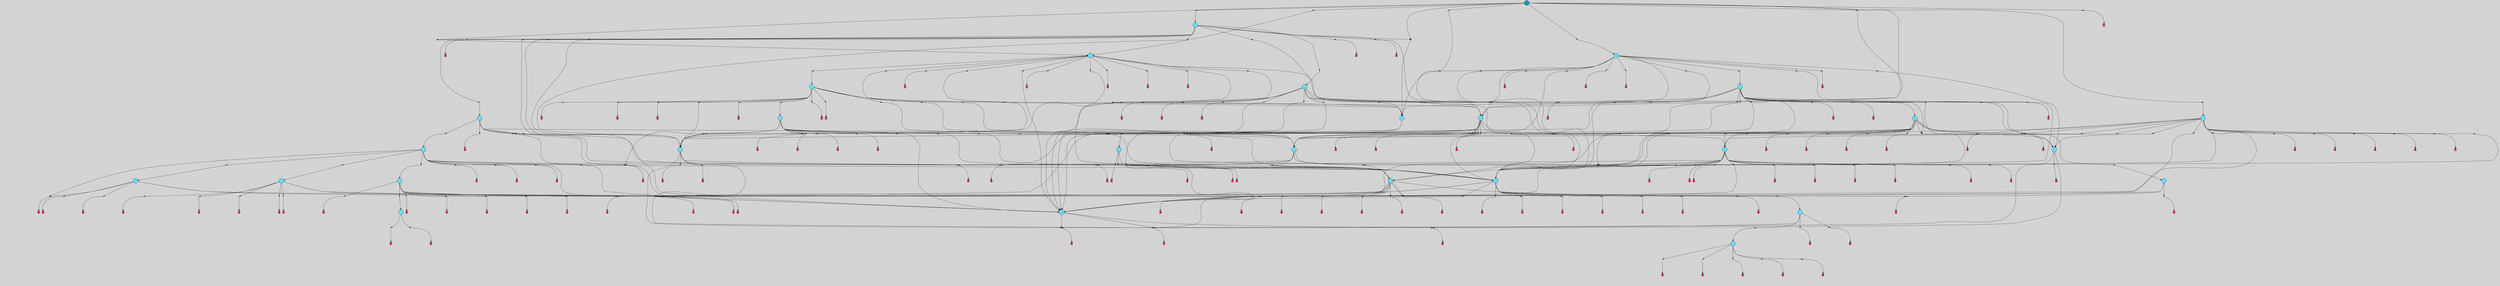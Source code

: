 // File exported with GEGELATI v1.3.1
// On the 2024-04-12 22:42:09
// With the File::TPGGraphDotExporter
digraph{
	graph[pad = "0.212, 0.055" bgcolor = lightgray]
	node[shape=circle style = filled label = ""]
		T0 [fillcolor="#66ddff"]
		T2 [fillcolor="#66ddff"]
		T5 [fillcolor="#66ddff"]
		T6 [fillcolor="#66ddff"]
		T7 [fillcolor="#66ddff"]
		T8 [fillcolor="#66ddff"]
		T25 [fillcolor="#66ddff"]
		T52 [fillcolor="#66ddff"]
		T285 [fillcolor="#66ddff"]
		T560 [fillcolor="#66ddff"]
		T1060 [fillcolor="#66ddff"]
		T1131 [fillcolor="#66ddff"]
		T1189 [fillcolor="#66ddff"]
		T1293 [fillcolor="#66ddff"]
		T2238 [fillcolor="#66ddff"]
		T2561 [fillcolor="#66ddff"]
		T2632 [fillcolor="#66ddff"]
		T3367 [fillcolor="#66ddff"]
		T3609 [fillcolor="#66ddff"]
		T3651 [fillcolor="#66ddff"]
		T3831 [fillcolor="#66ddff"]
		T4125 [fillcolor="#66ddff"]
		T4871 [fillcolor="#66ddff"]
		T5297 [fillcolor="#66ddff"]
		T5438 [fillcolor="#66ddff"]
		T5451 [fillcolor="#66ddff"]
		T5978 [fillcolor="#66ddff"]
		T6121 [fillcolor="#66ddff"]
		T6763 [fillcolor="#1199bb"]
		P160986 [fillcolor="#cccccc" shape=point] //
		I160986 [shape=box style=invis label="4|7&4|5#3|7#3|2#2|6#0|0#0|0&#92;n5|3&0|4#4|6#2|0#0|6#4|6#3|1&#92;n4|1&1|1#2|4#2|0#1|2#4|5#4|3&#92;n0|5&0|1#0|4#0|6#0|3#4|6#3|7&#92;n8|1&4|2#4|3#3|2#4|1#1|0#4|6&#92;n0|0&3|1#1|7#3|5#4|2#1|0#3|7&#92;n3|4&3|6#0|2#1|7#0|7#2|3#3|5&#92;n2|5&4|7#2|4#1|2#4|0#4|6#4|4&#92;n"]
		P160986 -> I160986[style=invis]
		A88566 [fillcolor="#ff3366" shape=box margin=0.03 width=0 height=0 label="0"]
		T0 -> P160986 -> A88566
		P160987 [fillcolor="#cccccc" shape=point] //
		I160987 [shape=box style=invis label="1|3&2|5#1|3#4|7#3|4#0|0#1|3&#92;n1|2&1|2#2|6#1|4#0|4#0|5#4|6&#92;n6|1&3|7#4|6#4|6#1|5#0|6#3|0&#92;n6|1&1|3#2|1#1|1#3|0#2|2#4|1&#92;n8|1&4|0#4|3#3|5#1|6#2|2#0|0&#92;n3|7&3|3#3|7#4|1#2|5#1|3#2|2&#92;n1|2&3|6#4|6#2|5#3|5#0|3#3|3&#92;n0|5&2|3#1|4#3|4#0|4#3|2#0|4&#92;n2|7&1|3#2|7#1|4#4|1#1|5#3|1&#92;n3|7&0|2#2|4#1|1#0|4#0|4#2|3&#92;n"]
		P160987 -> I160987[style=invis]
		A88567 [fillcolor="#ff3366" shape=box margin=0.03 width=0 height=0 label="1"]
		T0 -> P160987 -> A88567
		P160988 [fillcolor="#cccccc" shape=point] //
		I160988 [shape=box style=invis label="0|1&4|1#2|2#0|7#2|7#2|5#2|4&#92;n8|5&4|2#2|6#4|6#2|6#2|7#1|6&#92;n0|6&0|3#1|6#4|2#4|4#2|1#2|1&#92;n1|3&2|0#4|3#2|4#3|2#2|6#4|1&#92;n3|6&1|2#3|5#1|1#0|2#0|4#1|3&#92;n5|6&3|4#3|7#1|4#3|6#0|2#1|5&#92;n2|4&4|2#0|1#2|6#1|7#1|6#0|5&#92;n7|1&0|5#3|6#4|2#0|5#3|7#1|2&#92;n6|4&2|1#0|0#0|1#1|3#0|6#2|3&#92;n"]
		P160988 -> I160988[style=invis]
		A88568 [fillcolor="#ff3366" shape=box margin=0.03 width=0 height=0 label="2"]
		T2 -> P160988 -> A88568
		P160989 [fillcolor="#cccccc" shape=point] //
		I160989 [shape=box style=invis label="2|7&2|3#2|3#3|0#0|7#0|0#0|1&#92;n4|3&0|3#4|1#4|2#0|5#3|3#2|5&#92;n0|3&0|7#0|6#4|6#3|7#4|4#3|7&#92;n2|4&4|0#2|6#3|1#1|5#3|1#3|2&#92;n2|3&0|7#4|3#4|7#1|7#2|5#0|6&#92;n8|2&4|2#2|5#4|7#4|6#0|4#2|2&#92;n3|4&2|4#0|5#2|4#1|0#0|2#3|2&#92;n3|3&1|2#1|1#2|5#4|5#3|1#3|7&#92;n3|1&2|3#2|3#0|6#1|5#4|3#0|7&#92;n8|2&4|5#3|5#4|6#4|7#3|4#0|2&#92;n"]
		P160989 -> I160989[style=invis]
		A88569 [fillcolor="#ff3366" shape=box margin=0.03 width=0 height=0 label="3"]
		T2 -> P160989 -> A88569
		P160990 [fillcolor="#cccccc" shape=point] //
		I160990 [shape=box style=invis label="8|4&2|1#4|4#1|0#4|6#4|3#4|4&#92;n"]
		P160990 -> I160990[style=invis]
		A88570 [fillcolor="#ff3366" shape=box margin=0.03 width=0 height=0 label="5"]
		T5 -> P160990 -> A88570
		P160991 [fillcolor="#cccccc" shape=point] //
		I160991 [shape=box style=invis label="8|5&4|2#0|2#1|2#3|4#0|1#4|4&#92;n8|1&4|4#3|6#2|0#1|7#3|5#4|6&#92;n"]
		P160991 -> I160991[style=invis]
		A88571 [fillcolor="#ff3366" shape=box margin=0.03 width=0 height=0 label="6"]
		T5 -> P160991 -> A88571
		P160992 [fillcolor="#cccccc" shape=point] //
		I160992 [shape=box style=invis label="8|1&1|6#4|7#3|3#4|1#4|4#2|5&#92;n3|7&2|7#0|6#4|6#2|3#1|7#2|3&#92;n1|4&0|2#4|3#0|5#2|4#2|4#3|6&#92;n4|5&0|7#3|0#4|0#3|3#0|6#1|4&#92;n2|5&0|1#3|6#4|7#1|5#3|6#3|1&#92;n6|0&2|1#3|4#0|1#3|5#3|4#1|5&#92;n1|5&3|3#2|6#4|6#0|2#4|5#1|1&#92;n"]
		P160992 -> I160992[style=invis]
		A88572 [fillcolor="#ff3366" shape=box margin=0.03 width=0 height=0 label="6"]
		T6 -> P160992 -> A88572
		P160993 [fillcolor="#cccccc" shape=point] //
		I160993 [shape=box style=invis label="2|1&3|2#3|6#3|5#0|0#2|5#2|0&#92;n4|2&3|7#0|7#4|2#1|3#2|4#2|6&#92;n4|5&4|4#2|0#3|0#4|2#3|7#0|0&#92;n4|1&1|6#2|0#0|3#0|5#4|0#1|4&#92;n"]
		P160993 -> I160993[style=invis]
		A88573 [fillcolor="#ff3366" shape=box margin=0.03 width=0 height=0 label="7"]
		T6 -> P160993 -> A88573
		P160994 [fillcolor="#cccccc" shape=point] //
		I160994 [shape=box style=invis label="5|7&4|6#4|1#3|7#2|2#3|5#2|3&#92;n7|3&0|6#1|0#3|1#4|2#2|1#0|6&#92;n7|1&0|7#2|6#0|5#4|1#0|4#2|6&#92;n2|3&2|3#2|3#4|6#2|2#2|3#4|3&#92;n6|1&3|4#4|3#2|0#4|1#1|7#0|3&#92;n5|2&0|7#2|0#4|6#3|3#0|6#0|6&#92;n2|6&4|2#3|4#3|2#3|5#0|4#1|2&#92;n"]
		P160994 -> I160994[style=invis]
		A88574 [fillcolor="#ff3366" shape=box margin=0.03 width=0 height=0 label="7"]
		T7 -> P160994 -> A88574
		P160995 [fillcolor="#cccccc" shape=point] //
		I160995 [shape=box style=invis label="2|6&4|3#0|2#4|1#1|1#2|4#1|6&#92;n8|2&3|3#0|7#3|6#2|3#4|4#0|0&#92;n2|6&4|7#4|1#2|4#3|6#4|1#1|0&#92;n"]
		P160995 -> I160995[style=invis]
		A88575 [fillcolor="#ff3366" shape=box margin=0.03 width=0 height=0 label="8"]
		T7 -> P160995 -> A88575
		P160996 [fillcolor="#cccccc" shape=point] //
		I160996 [shape=box style=invis label="8|4&2|6#2|2#0|1#4|0#1|2#1|7&#92;n4|0&3|3#3|3#0|1#3|3#2|6#3|4&#92;n7|2&2|7#3|3#2|1#2|2#0|7#2|1&#92;n0|1&0|2#4|6#2|2#0|7#2|6#0|1&#92;n6|0&0|2#3|3#1|5#4|7#3|7#0|3&#92;n6|2&4|3#3|0#4|7#1|3#0|6#3|0&#92;n8|0&0|5#1|5#4|7#2|5#4|1#1|6&#92;n5|6&1|3#2|2#4|7#3|5#1|1#0|7&#92;n3|6&1|7#4|4#4|0#1|0#0|7#1|6&#92;n"]
		P160996 -> I160996[style=invis]
		A88576 [fillcolor="#ff3366" shape=box margin=0.03 width=0 height=0 label="8"]
		T8 -> P160996 -> A88576
		P160997 [fillcolor="#cccccc" shape=point] //
		I160997 [shape=box style=invis label="5|7&0|1#0|5#3|3#0|5#0|5#1|7&#92;n6|0&3|0#0|7#0|1#1|6#1|6#0|6&#92;n"]
		P160997 -> I160997[style=invis]
		A88577 [fillcolor="#ff3366" shape=box margin=0.03 width=0 height=0 label="0"]
		T8 -> P160997 -> A88577
		T2 -> P160993
		P160998 [fillcolor="#cccccc" shape=point] //
		I160998 [shape=box style=invis label="6|7&1|4#2|2#2|0#4|2#2|7#0|5&#92;n3|3&0|3#0|3#4|2#2|1#0|3#1|2&#92;n8|2&0|6#0|0#4|2#1|3#1|3#2|0&#92;n5|1&3|6#1|7#2|1#4|4#1|7#0|5&#92;n4|4&0|6#0|2#2|5#4|1#4|7#3|0&#92;n"]
		P160998 -> I160998[style=invis]
		A88578 [fillcolor="#ff3366" shape=box margin=0.03 width=0 height=0 label="3"]
		T5 -> P160998 -> A88578
		T6 -> P160997
		T8 -> P160992
		T25 -> P160993
		T25 -> P160997
		P160999 [fillcolor="#cccccc" shape=point] //
		I160999 [shape=box style=invis label="1|6&1|6#1|5#3|1#0|7#3|7#1|5&#92;n3|1&2|2#2|5#3|6#4|6#1|1#0|0&#92;n1|7&3|5#1|3#4|5#0|1#1|4#0|1&#92;n5|4&4|1#1|0#3|3#3|5#2|1#3|0&#92;n1|7&0|0#4|5#2|6#2|3#3|2#2|4&#92;n7|4&1|1#0|3#4|0#0|5#3|0#2|7&#92;n4|0&1|3#4|7#4|6#3|3#1|4#4|7&#92;n0|7&0|1#1|7#3|7#4|0#1|6#0|4&#92;n"]
		P160999 -> I160999[style=invis]
		A88579 [fillcolor="#ff3366" shape=box margin=0.03 width=0 height=0 label="4"]
		T25 -> P160999 -> A88579
		P161000 [fillcolor="#cccccc" shape=point] //
		I161000 [shape=box style=invis label="8|4&2|6#2|2#0|1#4|0#1|2#1|7&#92;n5|5&4|2#0|5#1|4#0|6#3|0#0|4&#92;n7|2&2|7#3|3#2|1#2|2#0|7#2|1&#92;n4|0&3|3#3|3#0|1#3|3#2|6#3|4&#92;n0|1&0|2#4|6#2|2#0|7#2|6#0|1&#92;n6|0&0|2#3|3#1|5#4|7#3|7#0|3&#92;n6|2&4|3#3|0#4|7#1|3#0|6#3|0&#92;n8|0&0|5#1|5#4|7#2|5#4|1#1|6&#92;n5|6&1|3#2|2#4|7#3|5#1|1#0|7&#92;n"]
		P161000 -> I161000[style=invis]
		A88580 [fillcolor="#ff3366" shape=box margin=0.03 width=0 height=0 label="8"]
		T25 -> P161000 -> A88580
		T25 -> P160986
		P161001 [fillcolor="#cccccc" shape=point] //
		I161001 [shape=box style=invis label="7|5&0|3#1|0#2|6#1|7#3|5#0|0&#92;n1|2&2|4#2|4#4|4#1|6#1|6#2|6&#92;n5|2&1|0#4|3#0|6#3|0#4|3#1|4&#92;n"]
		P161001 -> I161001[style=invis]
		A88581 [fillcolor="#ff3366" shape=box margin=0.03 width=0 height=0 label="4"]
		T52 -> P161001 -> A88581
		P161002 [fillcolor="#cccccc" shape=point] //
		I161002 [shape=box style=invis label="2|0&4|6#2|5#0|1#1|1#4|7#4|3&#92;n5|1&0|2#4|0#1|4#4|4#2|6#0|7&#92;n7|4&3|5#1|5#0|4#0|4#2|1#0|7&#92;n6|2&2|3#3|1#2|3#4|6#2|2#2|0&#92;n3|2&1|6#1|6#2|0#1|1#0|1#1|1&#92;n7|0&3|6#2|0#3|4#1|6#0|2#0|4&#92;n8|7&3|6#2|1#3|0#2|2#3|3#3|6&#92;n5|5&1|5#1|7#2|5#2|6#0|1#1|7&#92;n7|7&1|5#0|3#2|0#3|5#1|6#0|4&#92;n1|3&1|0#1|6#4|1#4|6#3|7#1|2&#92;n"]
		P161002 -> I161002[style=invis]
		A88582 [fillcolor="#ff3366" shape=box margin=0.03 width=0 height=0 label="5"]
		T52 -> P161002 -> A88582
		T52 -> P160998
		T52 -> P160987
		P161003 [fillcolor="#cccccc" shape=point] //
		I161003 [shape=box style=invis label="6|0&3|0#0|7#0|1#1|1#1|6#0|6&#92;n1|0&1|0#3|3#4|5#0|0#0|5#1|7&#92;n"]
		P161003 -> I161003[style=invis]
		A88583 [fillcolor="#ff3366" shape=box margin=0.03 width=0 height=0 label="0"]
		T52 -> P161003 -> A88583
		P161004 [fillcolor="#cccccc" shape=point] //
		I161004 [shape=box style=invis label="3|1&4|7#1|7#1|5#1|7#3|1#2|1&#92;n8|2&2|3#0|7#3|6#2|3#4|4#0|0&#92;n2|6&4|3#0|2#4|1#1|1#2|4#1|6&#92;n2|6&4|7#4|1#2|4#3|6#4|1#1|0&#92;n"]
		P161004 -> I161004[style=invis]
		A88584 [fillcolor="#ff3366" shape=box margin=0.03 width=0 height=0 label="8"]
		T285 -> P161004 -> A88584
		P161005 [fillcolor="#cccccc" shape=point] //
		I161005 [shape=box style=invis label="5|5&1|5#1|7#2|5#2|6#0|1#1|7&#92;n5|1&0|2#4|0#1|4#4|4#2|6#0|7&#92;n7|4&3|5#1|5#0|4#0|4#2|1#0|7&#92;n3|2&1|6#1|6#2|0#1|1#0|1#1|1&#92;n7|0&3|6#2|0#3|4#1|6#0|2#0|4&#92;n8|7&3|6#2|1#3|0#2|2#3|3#3|6&#92;n2|0&4|6#2|5#0|1#1|1#4|7#4|3&#92;n7|6&0|4#4|0#3|3#4|7#4|3#1|2&#92;n7|7&4|5#0|3#2|0#3|5#1|6#0|4&#92;n1|3&1|0#1|6#4|1#4|6#3|7#1|2&#92;n"]
		P161005 -> I161005[style=invis]
		A88585 [fillcolor="#ff3366" shape=box margin=0.03 width=0 height=0 label="5"]
		T285 -> P161005 -> A88585
		P161006 [fillcolor="#cccccc" shape=point] //
		I161006 [shape=box style=invis label="2|0&4|6#2|5#0|1#1|1#4|7#4|3&#92;n5|1&0|2#4|0#1|4#4|4#2|6#0|6&#92;n7|4&3|5#1|5#0|4#0|4#2|1#0|7&#92;n7|7&1|5#0|3#2|0#3|5#1|6#0|4&#92;n3|2&1|6#1|6#2|0#1|1#0|1#1|1&#92;n7|0&3|6#2|0#3|4#1|6#0|2#0|4&#92;n8|7&3|6#2|1#3|0#2|2#3|3#3|6&#92;n5|5&1|5#1|7#2|5#2|6#0|1#1|7&#92;n6|2&2|3#3|1#2|3#4|6#2|2#2|0&#92;n1|3&1|0#1|6#4|1#4|6#3|7#1|2&#92;n"]
		P161006 -> I161006[style=invis]
		A88586 [fillcolor="#ff3366" shape=box margin=0.03 width=0 height=0 label="5"]
		T285 -> P161006 -> A88586
		P161007 [fillcolor="#cccccc" shape=point] //
		I161007 [shape=box style=invis label="6|0&1|4#2|2#2|0#4|2#2|7#0|5&#92;n3|3&0|3#0|3#4|2#2|1#0|3#1|2&#92;n4|4&0|6#0|2#2|5#4|1#4|7#3|0&#92;n5|1&3|6#1|7#2|1#4|4#1|7#0|5&#92;n8|2&0|6#0|0#4|2#1|3#1|3#2|0&#92;n"]
		P161007 -> I161007[style=invis]
		A88587 [fillcolor="#ff3366" shape=box margin=0.03 width=0 height=0 label="3"]
		T285 -> P161007 -> A88587
		P161008 [fillcolor="#cccccc" shape=point] //
		I161008 [shape=box style=invis label="5|2&1|0#4|3#0|6#3|0#4|3#1|4&#92;n7|5&0|3#1|0#2|6#1|7#4|5#0|0&#92;n1|2&2|4#2|4#4|4#1|6#1|6#2|6&#92;n8|2&3|3#4|4#0|5#4|6#4|7#2|6&#92;n"]
		P161008 -> I161008[style=invis]
		A88588 [fillcolor="#ff3366" shape=box margin=0.03 width=0 height=0 label="4"]
		T285 -> P161008 -> A88588
		P161009 [fillcolor="#cccccc" shape=point] //
		I161009 [shape=box style=invis label="4|7&4|5#3|7#3|2#2|6#0|0#0|0&#92;n5|3&0|4#4|6#2|0#0|6#4|6#3|1&#92;n4|1&1|1#2|4#2|0#1|2#4|5#4|3&#92;n0|5&0|1#0|4#0|6#0|3#4|6#3|7&#92;n8|1&4|2#4|3#3|2#4|1#1|0#4|6&#92;n0|0&3|1#1|7#3|5#4|2#1|0#3|7&#92;n2|5&4|7#2|4#1|2#4|0#4|6#4|4&#92;n3|4&3|6#0|2#3|7#0|7#2|3#3|5&#92;n"]
		P161009 -> I161009[style=invis]
		A88589 [fillcolor="#ff3366" shape=box margin=0.03 width=0 height=0 label="0"]
		T560 -> P161009 -> A88589
		T560 -> P160993
		P161010 [fillcolor="#cccccc" shape=point] //
		I161010 [shape=box style=invis label="7|0&0|3#4|5#0|0#3|0#4|3#2|3&#92;n5|6&4|1#3|7#4|7#1|6#1|7#0|0&#92;n3|6&1|4#4|3#0|6#3|0#1|3#3|4&#92;n0|6&4|2#2|0#4|4#4|7#2|1#1|3&#92;n0|3&1|2#1|4#3|1#2|6#1|7#3|4&#92;n"]
		P161010 -> I161010[style=invis]
		T560 -> P161010 -> T285
		P161011 [fillcolor="#cccccc" shape=point] //
		I161011 [shape=box style=invis label="2|0&4|6#2|5#0|1#1|1#4|7#4|3&#92;n5|1&0|2#4|0#1|4#4|4#2|6#0|7&#92;n7|4&3|5#1|5#0|4#0|4#2|1#0|7&#92;n3|2&1|6#1|6#2|0#1|1#0|1#1|1&#92;n6|2&2|3#3|1#2|3#4|6#2|2#2|0&#92;n7|0&3|2#2|0#3|4#1|6#0|2#0|4&#92;n8|7&3|6#2|1#3|0#2|2#3|3#3|6&#92;n5|5&1|5#1|7#2|5#2|6#0|1#1|7&#92;n7|7&1|5#0|3#2|0#3|5#1|6#0|4&#92;n1|3&1|0#1|6#4|1#4|6#3|7#1|2&#92;n"]
		P161011 -> I161011[style=invis]
		A88590 [fillcolor="#ff3366" shape=box margin=0.03 width=0 height=0 label="5"]
		T560 -> P161011 -> A88590
		P161012 [fillcolor="#cccccc" shape=point] //
		I161012 [shape=box style=invis label="5|7&4|6#4|1#3|7#2|2#3|5#2|3&#92;n7|6&4|2#3|4#3|2#3|5#0|4#1|2&#92;n6|1&3|4#4|3#2|0#4|1#1|7#0|3&#92;n2|3&2|3#2|3#4|6#2|0#2|3#4|3&#92;n7|3&0|6#1|0#3|1#4|2#2|1#0|6&#92;n5|2&0|7#2|0#4|6#3|3#0|6#0|6&#92;n6|0&3|4#4|6#1|5#0|4#0|1#2|6&#92;n"]
		P161012 -> I161012[style=invis]
		A88591 [fillcolor="#ff3366" shape=box margin=0.03 width=0 height=0 label="7"]
		T1060 -> P161012 -> A88591
		P161013 [fillcolor="#cccccc" shape=point] //
		I161013 [shape=box style=invis label="7|6&4|7#2|2#3|3#3|7#4|1#0|3&#92;n6|6&4|0#3|5#1|7#4|4#3|7#1|3&#92;n1|0&1|6#0|3#0|6#2|1#4|5#2|3&#92;n0|7&2|1#4|2#0|5#1|3#0|7#3|2&#92;n6|2&2|4#2|7#2|4#1|6#1|2#2|6&#92;n"]
		P161013 -> I161013[style=invis]
		A88592 [fillcolor="#ff3366" shape=box margin=0.03 width=0 height=0 label="4"]
		T1060 -> P161013 -> A88592
		P161014 [fillcolor="#cccccc" shape=point] //
		I161014 [shape=box style=invis label="5|1&3|6#1|7#2|1#4|4#1|7#0|5&#92;n3|3&0|3#0|3#4|2#2|1#0|3#1|2&#92;n8|2&0|6#0|0#4|2#1|3#1|3#2|0&#92;n6|7&1|1#2|2#2|0#4|2#2|7#0|5&#92;n4|4&0|6#0|2#2|5#4|1#4|7#3|0&#92;n"]
		P161014 -> I161014[style=invis]
		A88593 [fillcolor="#ff3366" shape=box margin=0.03 width=0 height=0 label="3"]
		T1060 -> P161014 -> A88593
		P161015 [fillcolor="#cccccc" shape=point] //
		I161015 [shape=box style=invis label="4|1&2|5#4|5#2|0#3|0#3|7#1|1&#92;n8|4&2|1#4|4#1|6#4|6#4|3#4|4&#92;n6|3&2|6#4|1#2|6#1|7#1|6#2|7&#92;n"]
		P161015 -> I161015[style=invis]
		A88594 [fillcolor="#ff3366" shape=box margin=0.03 width=0 height=0 label="5"]
		T1060 -> P161015 -> A88594
		P161016 [fillcolor="#cccccc" shape=point] //
		I161016 [shape=box style=invis label="8|1&4|2#4|3#3|2#4|1#1|0#4|6&#92;n5|3&0|4#4|6#2|0#0|6#4|6#3|1&#92;n4|7&4|5#3|7#3|2#2|6#0|0#0|0&#92;n0|5&3|1#0|4#0|6#0|3#4|6#3|7&#92;n4|1&1|1#2|4#2|0#1|2#4|5#4|3&#92;n0|0&3|1#1|6#3|5#4|2#1|0#3|7&#92;n3|4&3|6#0|2#1|7#0|7#2|3#3|5&#92;n1|7&0|2#0|5#0|7#4|1#3|6#3|4&#92;n2|5&4|7#2|4#1|2#4|0#4|6#4|4&#92;n"]
		P161016 -> I161016[style=invis]
		A88595 [fillcolor="#ff3366" shape=box margin=0.03 width=0 height=0 label="0"]
		T1060 -> P161016 -> A88595
		P161017 [fillcolor="#cccccc" shape=point] //
		I161017 [shape=box style=invis label="5|7&4|6#4|1#3|7#2|2#3|5#2|3&#92;n6|0&3|4#4|6#1|5#0|4#0|1#2|6&#92;n6|1&3|4#4|3#2|0#4|1#1|7#0|3&#92;n7|1&0|7#2|6#0|5#4|1#0|4#2|6&#92;n2|3&2|3#2|3#4|6#2|2#2|3#4|3&#92;n7|3&0|6#1|0#3|1#4|2#2|1#0|6&#92;n5|2&0|7#2|0#4|6#3|3#0|6#0|6&#92;n7|6&4|2#3|4#3|2#3|5#0|4#1|2&#92;n"]
		P161017 -> I161017[style=invis]
		A88596 [fillcolor="#ff3366" shape=box margin=0.03 width=0 height=0 label="7"]
		T1060 -> P161017 -> A88596
		P161018 [fillcolor="#cccccc" shape=point] //
		I161018 [shape=box style=invis label="2|0&4|6#2|5#0|1#1|1#4|7#4|3&#92;n5|1&0|2#4|0#1|4#4|4#2|6#0|7&#92;n7|4&3|5#1|5#0|4#0|4#2|1#0|7&#92;n3|2&1|6#1|6#2|0#1|1#0|1#1|1&#92;n6|2&2|3#3|1#2|3#4|6#2|2#2|0&#92;n8|7&3|6#2|1#3|0#2|2#3|3#3|6&#92;n5|5&1|5#1|7#2|5#2|6#0|1#1|7&#92;n8|7&1|5#0|3#2|0#3|5#1|6#0|4&#92;n1|3&1|0#1|6#4|1#4|6#3|7#1|2&#92;n"]
		P161018 -> I161018[style=invis]
		A88597 [fillcolor="#ff3366" shape=box margin=0.03 width=0 height=0 label="5"]
		T1060 -> P161018 -> A88597
		P161019 [fillcolor="#cccccc" shape=point] //
		I161019 [shape=box style=invis label="5|0&2|2#0|7#4|1#0|0#2|2#3|5&#92;n4|4&4|3#1|4#2|5#3|1#3|2#3|7&#92;n7|6&4|5#0|0#2|0#3|5#1|0#2|6&#92;n"]
		P161019 -> I161019[style=invis]
		T1131 -> P161019 -> T6
		P161020 [fillcolor="#cccccc" shape=point] //
		I161020 [shape=box style=invis label="4|7&4|5#3|7#3|2#2|6#1|0#0|0&#92;n8|5&0|5#0|0#3|3#1|7#4|4#2|3&#92;n5|3&3|4#4|6#2|0#0|6#4|6#3|1&#92;n2|5&4|7#2|4#1|2#4|0#4|6#4|4&#92;n3|4&3|6#0|2#1|7#0|7#2|3#4|5&#92;n8|1&4|2#4|3#3|2#4|1#1|0#4|6&#92;n2|0&3|1#1|7#3|5#4|2#1|0#3|7&#92;n"]
		P161020 -> I161020[style=invis]
		A88598 [fillcolor="#ff3366" shape=box margin=0.03 width=0 height=0 label="0"]
		T1131 -> P161020 -> A88598
		P161021 [fillcolor="#cccccc" shape=point] //
		I161021 [shape=box style=invis label="5|0&0|5#1|0#1|2#2|7#1|1#4|4&#92;n4|1&0|0#4|5#3|3#0|5#0|5#1|7&#92;n"]
		P161021 -> I161021[style=invis]
		A88599 [fillcolor="#ff3366" shape=box margin=0.03 width=0 height=0 label="0"]
		T1131 -> P161021 -> A88599
		P161022 [fillcolor="#cccccc" shape=point] //
		I161022 [shape=box style=invis label="1|0&0|4#4|1#4|0#4|0#1|2#3|3&#92;n1|6&3|6#2|5#1|6#3|1#0|7#0|7&#92;n"]
		P161022 -> I161022[style=invis]
		A88600 [fillcolor="#ff3366" shape=box margin=0.03 width=0 height=0 label="7"]
		T1131 -> P161022 -> A88600
		P161023 [fillcolor="#cccccc" shape=point] //
		I161023 [shape=box style=invis label="8|4&2|6#0|3#2|2#2|1#0|0#4|2&#92;n8|7&4|4#0|0#1|6#2|6#0|5#1|4&#92;n3|0&1|1#2|6#1|6#2|0#4|3#4|7&#92;n4|3&0|5#4|3#1|6#4|5#2|5#1|4&#92;n8|1&0|6#3|7#3|2#0|0#0|3#3|6&#92;n6|5&0|2#2|7#1|1#3|7#1|6#3|5&#92;n4|5&4|4#2|0#3|0#4|2#3|7#0|0&#92;n"]
		P161023 -> I161023[style=invis]
		A88601 [fillcolor="#ff3366" shape=box margin=0.03 width=0 height=0 label="7"]
		T1131 -> P161023 -> A88601
		P161024 [fillcolor="#cccccc" shape=point] //
		I161024 [shape=box style=invis label="2|7&0|1#1|1#2|5#2|6#1|0#2|6&#92;n8|4&1|4#4|6#1|1#3|2#0|1#2|0&#92;n0|2&3|1#4|4#0|2#1|7#0|4#1|6&#92;n5|7&3|0#4|5#3|1#1|1#4|4#1|4&#92;n5|3&1|1#3|4#1|3#4|5#3|7#0|5&#92;n7|1&2|5#0|7#1|0#3|6#1|0#1|3&#92;n1|6&3|0#0|4#3|7#1|2#1|5#0|7&#92;n1|0&2|3#3|6#2|0#1|5#2|3#1|7&#92;n8|2&0|5#3|5#0|7#1|6#4|1#2|2&#92;n2|2&3|0#0|6#3|1#0|2#1|2#4|0&#92;n"]
		P161024 -> I161024[style=invis]
		A88602 [fillcolor="#ff3366" shape=box margin=0.03 width=0 height=0 label="5"]
		T1131 -> P161024 -> A88602
		P161025 [fillcolor="#cccccc" shape=point] //
		I161025 [shape=box style=invis label="5|7&0|6#1|4#1|1#3|5#1|3#1|7&#92;n1|5&0|0#3|7#3|2#4|1#1|7#3|6&#92;n1|3&2|6#0|6#2|0#1|5#4|3#3|2&#92;n0|0&0|7#2|0#0|6#3|2#2|7#1|3&#92;n3|6&2|3#1|0#0|0#3|2#0|3#0|3&#92;n2|2&1|5#4|2#3|3#1|5#4|5#3|3&#92;n1|3&4|5#1|3#4|4#3|7#4|0#1|7&#92;n3|6&2|4#3|2#1|4#1|2#3|2#0|7&#92;n"]
		P161025 -> I161025[style=invis]
		T1131 -> P161025 -> T560
		T1131 -> P161012
		P161026 [fillcolor="#cccccc" shape=point] //
		I161026 [shape=box style=invis label="0|0&0|2#3|4#4|0#0|1#1|6#1|3&#92;n"]
		P161026 -> I161026[style=invis]
		A88603 [fillcolor="#ff3366" shape=box margin=0.03 width=0 height=0 label="5"]
		T1131 -> P161026 -> A88603
		P161027 [fillcolor="#cccccc" shape=point] //
		I161027 [shape=box style=invis label="8|5&1|5#2|0#4|3#4|5#0|0#2|5&#92;n7|1&3|5#3|6#4|2#3|5#3|7#1|2&#92;n2|0&0|1#3|5#3|1#2|0#2|3#4|1&#92;n8|3&1|2#1|5#3|3#1|0#2|7#3|3&#92;n8|3&2|7#4|5#4|6#4|0#0|2#3|2&#92;n3|7&2|0#4|3#2|4#1|2#2|6#4|1&#92;n8|1&1|5#0|2#0|4#1|1#1|5#2|0&#92;n3|6&1|2#3|5#1|1#0|2#0|4#1|3&#92;n2|4&4|2#0|1#2|6#1|7#1|6#0|5&#92;n"]
		P161027 -> I161027[style=invis]
		A88604 [fillcolor="#ff3366" shape=box margin=0.03 width=0 height=0 label="2"]
		T1131 -> P161027 -> A88604
		P161028 [fillcolor="#cccccc" shape=point] //
		I161028 [shape=box style=invis label="0|1&4|1#2|2#0|7#2|7#2|5#2|4&#92;n0|6&0|3#1|6#4|2#4|4#2|1#2|1&#92;n6|0&0|7#2|1#1|7#0|2#2|4#0|6&#92;n2|4&4|2#4|1#2|6#1|7#1|6#0|5&#92;n1|3&2|0#4|3#2|4#3|2#2|6#4|1&#92;n7|1&0|5#3|6#4|2#0|5#3|7#1|2&#92;n3|6&1|2#3|5#1|1#0|2#0|4#1|3&#92;n5|6&3|4#3|7#1|4#3|6#0|2#1|5&#92;n6|4&3|1#0|0#3|1#1|3#0|6#2|3&#92;n"]
		P161028 -> I161028[style=invis]
		A88605 [fillcolor="#ff3366" shape=box margin=0.03 width=0 height=0 label="2"]
		T1131 -> P161028 -> A88605
		T1189 -> P160990
		P161029 [fillcolor="#cccccc" shape=point] //
		I161029 [shape=box style=invis label="3|7&2|0#4|3#2|4#1|2#2|6#4|1&#92;n8|1&2|0#3|1#2|4#1|6#4|7#0|4&#92;n3|6&1|2#3|5#1|1#0|2#0|4#1|3&#92;n2|0&0|1#3|5#3|1#2|0#2|3#4|1&#92;n8|2&1|5#0|2#0|4#1|1#1|5#2|0&#92;n8|5&1|5#2|0#4|3#4|5#0|0#2|4&#92;n8|3&1|2#1|5#3|5#1|0#2|7#4|3&#92;n8|3&2|7#4|5#4|6#4|0#0|2#3|5&#92;n"]
		P161029 -> I161029[style=invis]
		A88606 [fillcolor="#ff3366" shape=box margin=0.03 width=0 height=0 label="2"]
		T1189 -> P161029 -> A88606
		P161030 [fillcolor="#cccccc" shape=point] //
		I161030 [shape=box style=invis label="8|0&3|5#3|6#3|0#2|4#3|5#2|3&#92;n4|0&4|7#1|0#1|5#2|7#4|2#3|0&#92;n"]
		P161030 -> I161030[style=invis]
		A88607 [fillcolor="#ff3366" shape=box margin=0.03 width=0 height=0 label="4"]
		T1189 -> P161030 -> A88607
		T1189 -> P161012
		P161031 [fillcolor="#cccccc" shape=point] //
		I161031 [shape=box style=invis label="7|0&2|0#1|3#1|5#0|0#1|3#0|0&#92;n6|1&2|2#3|0#1|5#3|2#3|1#1|6&#92;n5|1&3|6#1|7#2|1#4|4#1|7#0|5&#92;n4|2&3|5#3|7#2|6#3|2#1|3#4|3&#92;n8|2&3|6#0|0#4|2#1|3#1|3#1|0&#92;n3|3&0|3#0|3#4|2#2|1#0|3#1|2&#92;n"]
		P161031 -> I161031[style=invis]
		A88608 [fillcolor="#ff3366" shape=box margin=0.03 width=0 height=0 label="3"]
		T1189 -> P161031 -> A88608
		P161032 [fillcolor="#cccccc" shape=point] //
		I161032 [shape=box style=invis label="0|0&1|7#3|7#3|1#1|5#4|7#2|2&#92;n3|1&0|2#2|4#1|6#0|7#0|4#1|4&#92;n3|7&3|7#2|0#4|7#2|1#2|4#2|5&#92;n8|4&4|6#1|7#0|7#2|5#2|0#4|0&#92;n1|6&0|0#2|5#4|6#3|0#1|3#1|5&#92;n3|6&3|7#0|4#2|5#1|5#2|7#4|7&#92;n"]
		P161032 -> I161032[style=invis]
		A88609 [fillcolor="#ff3366" shape=box margin=0.03 width=0 height=0 label="3"]
		T1189 -> P161032 -> A88609
		P161033 [fillcolor="#cccccc" shape=point] //
		I161033 [shape=box style=invis label="0|2&0|4#0|4#0|5#4|4#2|3#0|6&#92;n3|1&1|4#0|6#1|7#1|3#1|6#1|0&#92;n7|5&4|6#1|3#4|6#4|0#0|4#0|5&#92;n5|0&4|6#4|1#1|5#0|6#2|2#1|1&#92;n7|5&1|7#4|4#4|1#3|7#3|7#4|0&#92;n1|4&1|4#3|7#2|5#0|0#0|5#1|1&#92;n3|4&0|2#3|6#1|5#0|4#1|0#0|0&#92;n"]
		P161033 -> I161033[style=invis]
		A88610 [fillcolor="#ff3366" shape=box margin=0.03 width=0 height=0 label="5"]
		T1189 -> P161033 -> A88610
		T1189 -> P161031
		T1189 -> P161012
		P161034 [fillcolor="#cccccc" shape=point] //
		I161034 [shape=box style=invis label="1|6&1|6#1|5#3|1#0|7#3|7#1|5&#92;n3|1&2|2#2|5#3|6#4|6#1|1#0|0&#92;n5|4&4|1#1|0#3|3#3|5#2|1#3|0&#92;n4|0&1|3#4|7#4|6#3|3#1|4#4|7&#92;n7|4&1|1#0|3#4|0#0|5#3|0#2|7&#92;n1|7&0|0#4|5#2|6#2|3#3|2#2|4&#92;n0|7&0|1#1|7#3|7#4|0#1|6#4|4&#92;n"]
		P161034 -> I161034[style=invis]
		A88611 [fillcolor="#ff3366" shape=box margin=0.03 width=0 height=0 label="4"]
		T1189 -> P161034 -> A88611
		P161035 [fillcolor="#cccccc" shape=point] //
		I161035 [shape=box style=invis label="4|5&3|0#4|7#4|2#1|5#2|3#0|6&#92;n3|0&3|7#3|5#4|1#1|7#4|4#2|0&#92;n1|0&2|7#1|6#3|3#3|0#1|1#1|0&#92;n8|6&1|3#4|5#1|4#2|5#2|5#3|4&#92;n5|5&0|7#3|2#3|3#4|6#0|3#3|1&#92;n2|5&4|4#2|0#3|0#4|2#3|7#0|0&#92;n4|7&4|0#1|3#2|0#3|4#4|0#0|3&#92;n2|1&1|1#3|6#0|1#2|7#4|7#1|6&#92;n"]
		P161035 -> I161035[style=invis]
		T1293 -> P161035 -> T7
		P161036 [fillcolor="#cccccc" shape=point] //
		I161036 [shape=box style=invis label="4|7&1|3#2|3#3|4#2|4#0|2#0|1&#92;n7|0&3|2#2|0#3|4#1|6#0|2#0|4&#92;n8|3&0|4#2|0#0|7#1|2#1|3#3|2&#92;n5|1&0|2#4|0#1|4#4|4#2|6#0|7&#92;n0|3&4|5#3|0#4|3#3|0#2|3#4|7&#92;n5|7&3|6#2|2#2|5#4|6#1|0#0|5&#92;n3|2&1|6#1|6#2|0#1|1#0|1#4|1&#92;n5|2&2|3#3|3#2|3#4|4#2|2#2|0&#92;n8|7&3|6#2|1#3|0#2|2#3|3#3|6&#92;n"]
		P161036 -> I161036[style=invis]
		A88612 [fillcolor="#ff3366" shape=box margin=0.03 width=0 height=0 label="5"]
		T1293 -> P161036 -> A88612
		P161037 [fillcolor="#cccccc" shape=point] //
		I161037 [shape=box style=invis label="3|6&1|6#1|2#4|7#1|1#4|6#1|7&#92;n7|3&0|6#1|0#3|1#4|2#2|1#0|6&#92;n3|2&1|1#1|6#4|3#4|3#1|1#3|0&#92;n2|7&2|5#1|4#1|2#4|4#3|6#1|2&#92;n3|2&4|1#4|0#4|0#2|5#2|4#0|5&#92;n0|0&3|5#4|4#2|6#1|2#0|3#2|7&#92;n"]
		P161037 -> I161037[style=invis]
		A88613 [fillcolor="#ff3366" shape=box margin=0.03 width=0 height=0 label="7"]
		T1293 -> P161037 -> A88613
		P161038 [fillcolor="#cccccc" shape=point] //
		I161038 [shape=box style=invis label="8|5&1|5#2|0#4|3#4|5#0|0#2|5&#92;n7|1&3|5#3|6#4|2#3|5#3|7#1|2&#92;n2|0&0|1#3|5#3|1#2|0#2|3#4|1&#92;n8|3&1|2#1|5#3|3#1|0#2|7#3|3&#92;n3|6&1|2#3|5#1|1#0|0#0|4#1|3&#92;n3|7&2|0#4|3#2|4#1|2#2|6#4|1&#92;n8|1&1|5#0|2#0|4#1|1#1|5#2|0&#92;n8|3&2|7#4|5#4|6#4|0#0|2#3|2&#92;n"]
		P161038 -> I161038[style=invis]
		A88614 [fillcolor="#ff3366" shape=box margin=0.03 width=0 height=0 label="2"]
		T1293 -> P161038 -> A88614
		P161039 [fillcolor="#cccccc" shape=point] //
		I161039 [shape=box style=invis label="2|0&4|7#1|0#1|4#2|7#4|2#3|0&#92;n3|1&4|5#1|7#1|7#4|3#4|5#4|2&#92;n"]
		P161039 -> I161039[style=invis]
		A88615 [fillcolor="#ff3366" shape=box margin=0.03 width=0 height=0 label="4"]
		T1293 -> P161039 -> A88615
		T1293 -> P161012
		P161040 [fillcolor="#cccccc" shape=point] //
		I161040 [shape=box style=invis label="2|0&4|6#2|5#0|1#1|1#4|7#4|3&#92;n5|1&0|2#4|0#1|4#4|4#2|6#0|7&#92;n6|2&2|3#3|1#2|3#4|6#2|2#0|0&#92;n7|7&1|5#0|3#2|0#3|5#1|6#0|4&#92;n7|4&3|5#4|5#0|4#0|4#2|1#0|7&#92;n3|2&1|6#1|6#2|0#1|1#0|1#1|1&#92;n0|1&0|4#3|6#1|3#4|7#1|6#2|1&#92;n8|7&3|6#2|1#3|1#2|2#3|3#3|6&#92;n7|0&3|6#2|0#3|2#1|6#0|2#0|4&#92;n1|3&1|0#1|6#4|1#4|6#3|7#1|2&#92;n"]
		P161040 -> I161040[style=invis]
		A88616 [fillcolor="#ff3366" shape=box margin=0.03 width=0 height=0 label="5"]
		T1293 -> P161040 -> A88616
		T1293 -> P161027
		P161041 [fillcolor="#cccccc" shape=point] //
		I161041 [shape=box style=invis label="8|1&4|4#3|6#2|0#1|2#3|5#4|6&#92;n8|5&4|2#0|2#1|2#3|4#0|1#4|4&#92;n"]
		P161041 -> I161041[style=invis]
		A88617 [fillcolor="#ff3366" shape=box margin=0.03 width=0 height=0 label="6"]
		T1293 -> P161041 -> A88617
		P161042 [fillcolor="#cccccc" shape=point] //
		I161042 [shape=box style=invis label="6|1&1|3#2|0#0|1#0|5#3|0#1|4&#92;n0|4&1|4#3|1#4|2#2|0#3|1#2|6&#92;n6|6&0|4#1|2#4|5#4|1#3|5#2|1&#92;n4|0&2|6#2|3#3|6#4|5#4|6#4|1&#92;n5|0&0|2#4|0#0|1#4|3#2|0#3|3&#92;n"]
		P161042 -> I161042[style=invis]
		A88618 [fillcolor="#ff3366" shape=box margin=0.03 width=0 height=0 label="7"]
		T2238 -> P161042 -> A88618
		T2238 -> P161002
		P161043 [fillcolor="#cccccc" shape=point] //
		I161043 [shape=box style=invis label="2|0&4|0#2|5#0|1#1|1#4|7#4|3&#92;n8|1&0|0#3|6#2|6#3|4#2|4#3|1&#92;n7|4&3|5#1|5#0|4#0|4#2|1#0|7&#92;n7|7&1|5#0|3#2|2#3|5#1|6#0|4&#92;n3|2&1|6#1|6#2|0#1|1#0|1#1|1&#92;n7|0&3|6#2|0#3|4#1|6#0|2#0|4&#92;n8|7&3|6#2|1#3|0#2|2#3|3#3|6&#92;n1|3&1|0#1|6#4|1#4|6#3|7#1|2&#92;n3|3&4|5#3|0#1|2#2|5#4|0#1|4&#92;n5|5&1|5#1|7#2|5#2|6#1|1#1|7&#92;n"]
		P161043 -> I161043[style=invis]
		A88619 [fillcolor="#ff3366" shape=box margin=0.03 width=0 height=0 label="5"]
		T2238 -> P161043 -> A88619
		P161044 [fillcolor="#cccccc" shape=point] //
		I161044 [shape=box style=invis label="7|1&3|5#3|6#4|2#3|5#3|7#1|2&#92;n8|3&1|5#1|5#3|3#1|0#2|7#3|3&#92;n8|5&1|5#1|0#4|3#4|5#0|0#2|5&#92;n2|0&0|1#3|5#3|1#2|0#2|3#4|1&#92;n8|3&2|7#4|5#4|6#4|0#0|2#3|2&#92;n3|7&2|0#4|3#2|4#0|2#2|6#4|1&#92;n8|1&1|5#0|2#0|4#1|1#1|5#2|0&#92;n3|6&1|2#3|5#1|1#0|2#0|4#1|3&#92;n2|4&4|2#0|1#2|6#1|7#1|6#0|5&#92;n"]
		P161044 -> I161044[style=invis]
		A88620 [fillcolor="#ff3366" shape=box margin=0.03 width=0 height=0 label="2"]
		T2238 -> P161044 -> A88620
		P161045 [fillcolor="#cccccc" shape=point] //
		I161045 [shape=box style=invis label="0|7&1|6#2|3#1|4#4|6#2|5#0|6&#92;n0|0&3|3#2|7#4|6#4|3#3|1#2|3&#92;n1|7&4|3#4|2#1|5#1|4#2|6#1|6&#92;n3|7&2|6#2|0#2|6#1|6#2|3#0|7&#92;n"]
		P161045 -> I161045[style=invis]
		T2238 -> P161045 -> T1060
		P161046 [fillcolor="#cccccc" shape=point] //
		I161046 [shape=box style=invis label="8|3&2|7#4|5#4|6#4|0#0|2#3|2&#92;n2|4&4|2#4|1#2|6#1|7#1|6#0|5&#92;n8|1&1|5#0|2#0|4#1|1#1|5#2|0&#92;n8|5&1|7#4|4#0|1#0|2#4|2#3|0&#92;n8|5&1|1#2|0#4|3#4|5#0|0#2|5&#92;n7|2&2|3#1|0#4|3#1|4#0|4#2|3&#92;n2|0&0|1#3|5#3|1#2|0#2|3#4|1&#92;n"]
		P161046 -> I161046[style=invis]
		A88621 [fillcolor="#ff3366" shape=box margin=0.03 width=0 height=0 label="2"]
		T2238 -> P161046 -> A88621
		P161047 [fillcolor="#cccccc" shape=point] //
		I161047 [shape=box style=invis label="4|7&0|4#4|0#2|2#1|0#4|7#3|1&#92;n7|3&3|5#1|7#1|7#1|1#4|0#3|6&#92;n1|5&2|2#3|2#1|4#3|3#3|4#2|2&#92;n8|3&2|0#2|6#4|0#1|5#2|5#3|5&#92;n6|3&4|5#3|2#4|7#3|1#0|0#3|4&#92;n0|7&3|2#0|6#4|2#0|6#4|7#1|5&#92;n4|1&2|0#0|3#3|1#0|1#0|7#2|6&#92;n2|1&1|7#3|2#0|5#4|6#1|0#3|4&#92;n2|1&3|3#1|3#2|1#2|4#4|4#0|5&#92;n1|2&0|3#1|2#3|7#2|0#0|6#3|4&#92;n"]
		P161047 -> I161047[style=invis]
		T2238 -> P161047 -> T52
		P161048 [fillcolor="#cccccc" shape=point] //
		I161048 [shape=box style=invis label="3|4&3|6#0|2#1|1#0|7#2|3#3|5&#92;n4|7&4|5#3|7#3|2#2|6#0|0#0|0&#92;n5|3&0|4#4|6#2|0#0|6#4|7#3|1&#92;n2|5&4|7#2|4#1|2#4|0#4|6#4|4&#92;n4|5&3|1#0|4#0|6#0|3#4|6#3|7&#92;n5|0&3|2#2|7#0|4#0|1#0|5#4|1&#92;n4|1&1|1#2|4#2|0#1|2#4|5#4|3&#92;n8|1&4|2#4|3#3|2#0|1#1|0#4|6&#92;n"]
		P161048 -> I161048[style=invis]
		A88622 [fillcolor="#ff3366" shape=box margin=0.03 width=0 height=0 label="0"]
		T2238 -> P161048 -> A88622
		T2238 -> P161030
		P161049 [fillcolor="#cccccc" shape=point] //
		I161049 [shape=box style=invis label="8|7&3|6#2|1#3|7#2|2#3|3#3|6&#92;n6|5&0|5#2|7#1|1#2|1#0|7#2|0&#92;n7|7&1|5#0|3#2|0#3|5#1|6#0|4&#92;n6|2&2|3#3|1#2|3#4|6#2|2#2|0&#92;n2|0&4|6#2|5#0|1#1|1#4|7#2|3&#92;n1|3&1|0#1|6#4|1#4|6#3|7#1|2&#92;n0|1&4|2#4|0#1|4#4|4#2|6#0|7&#92;n1|1&3|6#0|4#2|7#2|2#2|4#2|3&#92;n7|4&4|5#1|5#0|4#0|4#2|4#0|7&#92;n"]
		P161049 -> I161049[style=invis]
		T2238 -> P161049 -> T1293
		P161050 [fillcolor="#cccccc" shape=point] //
		I161050 [shape=box style=invis label="8|2&3|6#0|0#4|6#1|3#1|3#1|7&#92;n7|0&2|0#1|3#1|5#0|0#1|3#0|0&#92;n4|2&3|5#3|7#2|6#3|2#1|3#4|3&#92;n0|4&3|4#0|6#4|3#2|5#3|2#0|3&#92;n6|1&2|2#3|0#1|5#3|2#3|1#1|3&#92;n"]
		P161050 -> I161050[style=invis]
		T2238 -> P161050 -> T1189
		P161051 [fillcolor="#cccccc" shape=point] //
		I161051 [shape=box style=invis label="8|0&1|1#1|4#4|4#0|5#1|4#0|6&#92;n3|4&2|4#1|2#1|0#2|0#0|6#3|3&#92;n4|3&2|0#3|2#1|1#4|3#4|2#4|5&#92;n3|5&2|0#1|2#1|6#2|4#3|2#4|2&#92;n7|1&2|7#0|4#4|3#2|4#2|7#1|1&#92;n3|5&0|7#3|4#4|7#3|2#4|5#3|7&#92;n2|2&1|1#4|4#3|1#3|5#4|6#4|6&#92;n"]
		P161051 -> I161051[style=invis]
		A88623 [fillcolor="#ff3366" shape=box margin=0.03 width=0 height=0 label="3"]
		T2561 -> P161051 -> A88623
		P161052 [fillcolor="#cccccc" shape=point] //
		I161052 [shape=box style=invis label="1|7&3|4#2|6#1|2#4|4#1|4#2|5&#92;n3|5&2|1#0|2#1|4#3|1#3|1#3|0&#92;n6|4&2|1#0|0#2|3#0|7#1|0#2|3&#92;n5|5&4|6#3|6#3|0#4|3#3|5#2|1&#92;n1|0&4|7#2|5#2|4#2|3#4|4#4|0&#92;n1|4&3|7#0|1#2|7#0|5#3|7#1|4&#92;n1|2&0|1#2|4#1|6#4|3#1|0#2|4&#92;n1|1&3|5#1|7#1|5#4|5#3|6#2|1&#92;n"]
		P161052 -> I161052[style=invis]
		T2561 -> P161052 -> T1189
		P161053 [fillcolor="#cccccc" shape=point] //
		I161053 [shape=box style=invis label="7|3&3|0#3|6#0|4#3|1#0|0#0|7&#92;n5|6&1|0#0|5#2|2#3|4#2|0#4|4&#92;n4|2&3|5#3|7#2|6#3|2#1|3#4|2&#92;n6|0&1|6#1|7#1|1#0|7#0|1#2|4&#92;n"]
		P161053 -> I161053[style=invis]
		T2561 -> P161053 -> T1189
		T2561 -> P161053
		P161054 [fillcolor="#cccccc" shape=point] //
		I161054 [shape=box style=invis label="7|6&4|2#3|4#3|2#3|5#0|4#1|2&#92;n6|0&3|4#4|6#1|5#0|4#0|1#2|6&#92;n6|1&3|4#4|3#2|0#4|1#1|7#0|3&#92;n7|1&0|7#2|6#0|5#4|1#0|4#2|6&#92;n7|3&0|6#1|0#3|1#4|2#2|1#0|6&#92;n5|2&0|7#2|0#4|6#3|3#0|6#0|6&#92;n5|7&4|6#4|1#3|7#0|2#3|5#2|3&#92;n"]
		P161054 -> I161054[style=invis]
		A88624 [fillcolor="#ff3366" shape=box margin=0.03 width=0 height=0 label="7"]
		T2561 -> P161054 -> A88624
		P161055 [fillcolor="#cccccc" shape=point] //
		I161055 [shape=box style=invis label="7|4&3|3#1|5#0|4#0|4#2|0#0|7&#92;n8|4&3|6#2|1#3|1#2|2#0|3#3|6&#92;n3|6&0|4#4|1#4|3#2|0#0|4#1|7&#92;n4|2&3|4#0|1#0|0#1|2#4|5#1|2&#92;n7|7&1|5#0|3#2|0#3|4#1|6#0|4&#92;n2|1&0|6#1|7#0|4#3|3#2|7#3|4&#92;n2|0&4|5#1|5#0|1#1|1#4|7#3|3&#92;n"]
		P161055 -> I161055[style=invis]
		T2561 -> P161055 -> T1131
		T2561 -> P161044
		P161056 [fillcolor="#cccccc" shape=point] //
		I161056 [shape=box style=invis label="0|2&0|4#0|4#0|5#4|4#2|3#0|6&#92;n7|5&4|6#1|3#4|6#4|0#0|4#0|5&#92;n7|5&1|7#4|4#4|1#3|7#3|7#4|0&#92;n5|0&4|6#4|1#1|5#0|6#1|2#1|1&#92;n3|1&1|4#0|6#1|7#1|3#1|6#1|0&#92;n1|4&1|4#1|7#2|5#0|0#0|5#1|1&#92;n3|4&0|2#3|6#1|5#0|4#1|0#0|0&#92;n"]
		P161056 -> I161056[style=invis]
		A88625 [fillcolor="#ff3366" shape=box margin=0.03 width=0 height=0 label="5"]
		T2632 -> P161056 -> A88625
		T2632 -> P161053
		P161057 [fillcolor="#cccccc" shape=point] //
		I161057 [shape=box style=invis label="3|5&0|6#3|6#3|4#3|6#3|1#3|2&#92;n0|0&1|5#0|0#3|3#2|1#1|2#4|7&#92;n7|1&4|1#2|5#0|2#1|5#0|4#2|4&#92;n0|7&0|1#1|7#3|7#4|6#1|4#4|4&#92;n"]
		P161057 -> I161057[style=invis]
		T2632 -> P161057 -> T6
		P161058 [fillcolor="#cccccc" shape=point] //
		I161058 [shape=box style=invis label="5|2&0|7#2|0#0|6#0|3#1|6#0|6&#92;n3|3&3|2#3|0#2|4#4|3#4|6#3|6&#92;n0|2&3|6#1|5#2|7#4|0#4|7#0|1&#92;n8|1&3|4#1|3#2|0#4|1#1|7#0|3&#92;n5|0&1|1#3|0#4|0#2|6#2|2#3|3&#92;n4|4&2|7#1|6#3|5#4|2#3|4#1|4&#92;n6|7&0|6#1|0#3|1#4|2#2|3#0|6&#92;n2|0&3|4#4|6#1|5#0|4#0|1#3|6&#92;n2|3&3|3#2|3#4|6#2|2#0|3#4|3&#92;n5|7&4|6#4|1#3|3#2|5#3|5#2|3&#92;n"]
		P161058 -> I161058[style=invis]
		A88626 [fillcolor="#ff3366" shape=box margin=0.03 width=0 height=0 label="7"]
		T2632 -> P161058 -> A88626
		P161059 [fillcolor="#cccccc" shape=point] //
		I161059 [shape=box style=invis label="1|6&1|6#1|5#3|1#0|7#3|7#1|5&#92;n3|0&2|1#1|3#0|7#4|0#4|0#2|5&#92;n3|0&1|3#4|7#4|6#3|3#1|4#4|7&#92;n5|4&4|1#1|0#3|3#3|5#2|1#3|0&#92;n3|1&2|2#2|5#3|6#4|6#1|1#0|0&#92;n1|7&0|0#4|5#2|6#2|3#3|2#2|4&#92;n0|7&0|1#1|7#3|7#4|0#1|6#4|4&#92;n"]
		P161059 -> I161059[style=invis]
		A88627 [fillcolor="#ff3366" shape=box margin=0.03 width=0 height=0 label="4"]
		T2632 -> P161059 -> A88627
		P161060 [fillcolor="#cccccc" shape=point] //
		I161060 [shape=box style=invis label="8|0&3|5#3|6#3|0#2|4#3|5#2|3&#92;n3|3&1|4#4|4#2|4#1|1#4|0#2|4&#92;n"]
		P161060 -> I161060[style=invis]
		A88628 [fillcolor="#ff3366" shape=box margin=0.03 width=0 height=0 label="4"]
		T2632 -> P161060 -> A88628
		P161061 [fillcolor="#cccccc" shape=point] //
		I161061 [shape=box style=invis label="4|0&4|7#1|0#1|5#2|7#3|2#3|0&#92;n8|0&3|5#3|6#3|0#2|4#3|5#2|3&#92;n"]
		P161061 -> I161061[style=invis]
		A88629 [fillcolor="#ff3366" shape=box margin=0.03 width=0 height=0 label="4"]
		T2632 -> P161061 -> A88629
		P161062 [fillcolor="#cccccc" shape=point] //
		I161062 [shape=box style=invis label="0|0&1|7#3|7#3|1#1|5#4|7#2|2&#92;n1|6&0|0#2|5#4|6#3|0#1|2#1|5&#92;n3|7&3|7#2|0#4|7#2|1#2|4#2|5&#92;n3|1&0|2#2|4#1|6#0|7#0|4#1|4&#92;n3|6&3|7#0|4#2|5#1|5#2|7#4|7&#92;n"]
		P161062 -> I161062[style=invis]
		A88630 [fillcolor="#ff3366" shape=box margin=0.03 width=0 height=0 label="3"]
		T2632 -> P161062 -> A88630
		P161063 [fillcolor="#cccccc" shape=point] //
		I161063 [shape=box style=invis label="8|5&1|5#2|0#4|0#4|5#0|0#2|5&#92;n7|1&3|5#3|6#4|2#3|5#3|7#1|2&#92;n2|0&0|1#3|5#3|1#2|0#2|3#4|1&#92;n8|3&1|2#1|5#3|3#1|0#2|7#3|3&#92;n8|3&2|7#4|5#4|6#4|0#0|2#3|2&#92;n8|1&1|5#0|2#0|4#1|1#1|5#2|0&#92;n3|7&2|0#4|3#2|4#1|2#2|6#4|1&#92;n2|4&4|2#0|1#2|6#1|7#1|6#0|5&#92;n"]
		P161063 -> I161063[style=invis]
		A88631 [fillcolor="#ff3366" shape=box margin=0.03 width=0 height=0 label="2"]
		T2632 -> P161063 -> A88631
		P161064 [fillcolor="#cccccc" shape=point] //
		I161064 [shape=box style=invis label="8|5&1|5#0|0#4|3#4|5#0|0#2|5&#92;n2|4&4|2#0|1#2|6#1|7#1|6#0|5&#92;n8|2&1|2#1|5#3|0#1|0#2|7#3|3&#92;n3|6&1|2#3|5#1|1#0|2#0|4#1|3&#92;n8|1&1|5#0|2#0|4#1|1#1|5#2|0&#92;n3|7&2|0#4|3#2|4#1|2#2|6#4|1&#92;n8|3&2|7#4|5#4|6#4|0#0|2#3|2&#92;n2|0&0|1#3|5#3|1#2|0#2|3#4|1&#92;n1|7&2|5#3|3#2|5#1|2#4|2#1|7&#92;n1|6&0|7#3|3#3|5#0|6#3|5#0|2&#92;n"]
		P161064 -> I161064[style=invis]
		A88632 [fillcolor="#ff3366" shape=box margin=0.03 width=0 height=0 label="2"]
		T2632 -> P161064 -> A88632
		P161065 [fillcolor="#cccccc" shape=point] //
		I161065 [shape=box style=invis label="7|4&3|3#1|5#0|4#0|4#2|0#0|7&#92;n8|4&3|6#2|1#3|1#2|2#0|3#3|6&#92;n2|0&4|5#1|5#0|1#1|1#4|7#3|3&#92;n3|6&0|4#4|1#4|3#2|0#0|4#1|7&#92;n2|1&0|6#1|7#0|4#3|3#2|7#3|4&#92;n4|2&3|7#0|1#0|4#1|2#4|5#1|2&#92;n"]
		P161065 -> I161065[style=invis]
		T2632 -> P161065 -> T1131
		P161066 [fillcolor="#cccccc" shape=point] //
		I161066 [shape=box style=invis label="7|5&3|3#1|5#0|4#0|4#2|0#0|7&#92;n7|6&1|5#0|5#2|0#0|2#4|3#3|2&#92;n2|0&4|5#1|5#0|1#1|1#4|7#3|3&#92;n4|2&3|4#0|1#0|4#1|2#4|5#1|2&#92;n2|1&0|6#1|7#0|4#3|3#2|7#4|4&#92;n7|7&1|5#0|3#2|0#3|4#1|6#0|4&#92;n7|2&0|7#2|3#0|1#1|7#4|5#4|5&#92;n8|4&3|6#2|1#3|1#2|2#0|3#3|6&#92;n"]
		P161066 -> I161066[style=invis]
		T2632 -> P161066 -> T1131
		P161067 [fillcolor="#cccccc" shape=point] //
		I161067 [shape=box style=invis label="7|2&4|1#4|5#2|3#1|7#3|3#4|6&#92;n8|4&3|1#4|6#4|0#3|1#3|7#2|0&#92;n0|1&1|6#3|0#4|5#3|5#0|7#4|3&#92;n2|1&1|1#1|3#4|0#0|7#1|1#2|2&#92;n3|6&0|6#3|0#1|5#2|7#4|0#3|2&#92;n7|1&0|5#3|4#2|2#2|7#1|4#0|5&#92;n0|0&1|1#4|4#2|4#3|6#3|7#3|5&#92;n1|4&3|1#2|6#4|2#1|7#0|6#0|5&#92;n"]
		P161067 -> I161067[style=invis]
		A88633 [fillcolor="#ff3366" shape=box margin=0.03 width=0 height=0 label="5"]
		T2632 -> P161067 -> A88633
		P161068 [fillcolor="#cccccc" shape=point] //
		I161068 [shape=box style=invis label="7|5&3|3#1|5#0|4#0|4#2|0#0|7&#92;n8|4&4|6#2|1#3|1#2|2#0|3#3|6&#92;n2|0&4|5#1|5#0|1#1|1#4|7#3|3&#92;n4|2&3|4#0|1#0|4#1|2#4|5#1|2&#92;n2|1&0|6#1|7#0|4#3|3#2|7#4|4&#92;n7|7&1|5#0|3#2|0#3|4#1|6#0|4&#92;n1|1&0|1#1|7#0|6#2|6#4|5#4|7&#92;n7|2&0|7#2|3#0|1#1|7#4|5#4|5&#92;n7|6&1|5#0|5#2|0#0|2#4|3#3|2&#92;n"]
		P161068 -> I161068[style=invis]
		T2632 -> P161068 -> T1131
		P161069 [fillcolor="#cccccc" shape=point] //
		I161069 [shape=box style=invis label="8|4&2|6#0|3#2|2#2|1#0|0#4|2&#92;n3|0&3|1#2|6#1|6#2|0#4|3#4|7&#92;n6|5&0|2#2|7#1|1#3|3#1|6#3|5&#92;n8|1&0|6#3|7#3|2#0|0#0|3#3|6&#92;n8|7&4|4#0|0#1|6#2|6#0|5#1|4&#92;n"]
		P161069 -> I161069[style=invis]
		A88634 [fillcolor="#ff3366" shape=box margin=0.03 width=0 height=0 label="7"]
		T2632 -> P161069 -> A88634
		P161070 [fillcolor="#cccccc" shape=point] //
		I161070 [shape=box style=invis label="6|2&2|4#3|2#0|1#4|1#1|6#0|1&#92;n3|7&2|0#4|3#2|4#0|2#2|6#4|1&#92;n8|5&1|5#1|0#4|3#4|5#0|0#2|5&#92;n8|1&1|5#0|2#0|4#1|1#1|5#2|0&#92;n2|0&0|1#3|5#3|1#2|0#2|3#4|1&#92;n8|3&2|7#4|5#4|6#4|0#0|2#3|2&#92;n8|3&1|5#1|5#4|3#1|0#2|5#3|3&#92;n7|1&3|5#3|6#4|2#3|5#3|7#1|2&#92;n7|6&1|2#3|5#1|1#0|2#0|4#1|3&#92;n2|4&4|2#0|1#2|6#1|7#1|6#0|5&#92;n"]
		P161070 -> I161070[style=invis]
		A88635 [fillcolor="#ff3366" shape=box margin=0.03 width=0 height=0 label="2"]
		T3367 -> P161070 -> A88635
		P161071 [fillcolor="#cccccc" shape=point] //
		I161071 [shape=box style=invis label="4|6&0|4#0|1#2|2#2|7#3|1#3|3&#92;n3|0&1|4#1|0#2|4#4|6#2|1#3|7&#92;n3|3&4|7#3|3#0|1#4|3#1|6#1|4&#92;n4|6&3|6#1|4#2|3#0|4#3|4#1|6&#92;n8|1&0|7#3|3#4|2#4|3#3|4#1|2&#92;n"]
		P161071 -> I161071[style=invis]
		T3367 -> P161071 -> T6
		P161072 [fillcolor="#cccccc" shape=point] //
		I161072 [shape=box style=invis label="6|0&1|6#4|7#1|1#0|7#0|1#2|4&#92;n7|3&3|0#3|6#0|4#3|1#0|0#0|7&#92;n5|6&1|0#0|7#2|2#3|4#2|0#4|4&#92;n2|2&3|3#2|7#3|2#1|5#4|4#3|3&#92;n7|6&0|7#1|5#2|4#2|3#0|0#3|5&#92;n4|2&3|5#3|7#2|6#3|2#1|3#4|2&#92;n"]
		P161072 -> I161072[style=invis]
		T3367 -> P161072 -> T2238
		P161073 [fillcolor="#cccccc" shape=point] //
		I161073 [shape=box style=invis label="8|6&0|5#0|2#0|7#0|1#4|7#2|2&#92;n2|4&0|6#1|2#1|6#0|6#4|3#0|3&#92;n1|6&2|3#0|6#3|0#1|0#2|0#3|6&#92;n1|0&0|3#3|4#1|4#3|1#1|6#2|3&#92;n1|7&4|6#1|1#0|0#2|5#1|6#1|5&#92;n7|0&2|0#1|3#1|2#0|0#1|3#3|2&#92;n5|1&3|6#1|2#2|1#4|4#1|7#2|5&#92;n"]
		P161073 -> I161073[style=invis]
		A88636 [fillcolor="#ff3366" shape=box margin=0.03 width=0 height=0 label="3"]
		T3367 -> P161073 -> A88636
		P161074 [fillcolor="#cccccc" shape=point] //
		I161074 [shape=box style=invis label="2|0&4|6#2|5#0|1#1|1#4|7#4|3&#92;n5|2&0|2#4|0#1|4#4|4#2|6#0|7&#92;n7|7&1|5#0|3#2|0#3|5#1|6#0|4&#92;n0|1&0|4#3|6#1|3#4|7#1|6#2|1&#92;n3|2&0|6#1|6#2|0#1|1#0|1#1|1&#92;n8|4&3|6#2|1#3|1#4|2#3|3#3|6&#92;n7|4&3|5#1|5#0|4#0|4#2|1#0|7&#92;n6|2&2|3#3|1#2|3#4|6#2|2#2|0&#92;n5|3&4|0#2|4#3|4#4|4#1|7#3|2&#92;n"]
		P161074 -> I161074[style=invis]
		T3367 -> P161074 -> T1131
		T3367 -> P161060
		P161075 [fillcolor="#cccccc" shape=point] //
		I161075 [shape=box style=invis label="5|5&0|5#2|7#0|7#4|5#0|1#2|2&#92;n1|3&3|5#2|1#1|5#0|7#0|0#0|2&#92;n6|0&3|4#4|6#1|5#3|4#0|1#2|6&#92;n6|1&3|4#4|3#2|0#4|1#1|7#0|3&#92;n1|0&1|5#4|6#2|5#3|3#0|5#1|0&#92;n4|4&3|1#3|3#0|4#2|2#4|1#4|2&#92;n7|1&0|4#2|0#0|5#0|4#0|4#2|6&#92;n1|4&4|2#0|6#1|0#2|1#4|7#1|3&#92;n7|6&4|2#3|6#3|2#3|5#0|4#1|2&#92;n4|6&1|3#4|1#3|4#3|5#2|3#1|3&#92;n"]
		P161075 -> I161075[style=invis]
		T3367 -> P161075 -> T6
		T3609 -> P161070
		P161076 [fillcolor="#cccccc" shape=point] //
		I161076 [shape=box style=invis label="5|7&1|6#1|6#1|3#2|0#2|3#3|5&#92;n0|3&1|7#4|5#4|7#0|5#4|7#0|2&#92;n6|7&0|7#2|6#4|0#3|3#0|6#3|1&#92;n6|3&1|2#2|6#2|4#2|1#4|4#2|2&#92;n4|1&3|3#4|3#1|0#2|1#1|7#0|3&#92;n5|0&1|2#1|3#3|5#0|2#4|7#1|5&#92;n0|7&3|0#1|2#0|4#1|1#2|4#2|4&#92;n0|3&3|3#0|3#0|7#3|0#3|5#2|1&#92;n4|2&3|5#2|6#0|6#0|0#1|0#2|3&#92;n"]
		P161076 -> I161076[style=invis]
		A88637 [fillcolor="#ff3366" shape=box margin=0.03 width=0 height=0 label="7"]
		T3609 -> P161076 -> A88637
		P161077 [fillcolor="#cccccc" shape=point] //
		I161077 [shape=box style=invis label="7|1&3|5#3|6#4|2#3|5#3|7#1|2&#92;n2|0&0|1#3|5#3|1#2|0#2|3#4|1&#92;n3|6&1|2#3|5#1|1#0|2#0|3#1|3&#92;n2|4&4|2#0|1#2|6#1|7#1|6#0|5&#92;n3|7&2|0#4|3#2|4#1|2#2|2#4|1&#92;n8|3&1|2#1|5#3|3#1|0#2|7#3|3&#92;n8|3&2|7#4|5#4|6#4|0#0|2#3|2&#92;n"]
		P161077 -> I161077[style=invis]
		A88638 [fillcolor="#ff3366" shape=box margin=0.03 width=0 height=0 label="2"]
		T3609 -> P161077 -> A88638
		P161078 [fillcolor="#cccccc" shape=point] //
		I161078 [shape=box style=invis label="5|3&2|7#1|1#4|4#1|2#1|5#4|2&#92;n3|6&1|2#3|5#1|1#0|2#1|4#3|3&#92;n7|0&3|3#3|4#4|5#1|4#1|4#0|5&#92;n"]
		P161078 -> I161078[style=invis]
		T3609 -> P161078 -> T6
		P161079 [fillcolor="#cccccc" shape=point] //
		I161079 [shape=box style=invis label="2|1&0|6#1|7#0|4#3|5#2|7#4|4&#92;n2|0&4|5#1|5#0|1#1|1#4|7#3|3&#92;n7|4&3|3#1|5#0|3#0|4#2|0#0|7&#92;n7|7&1|5#0|3#2|0#3|4#1|6#0|4&#92;n7|2&0|7#2|3#0|1#1|7#4|5#4|5&#92;n8|4&3|6#2|1#3|1#2|2#0|3#3|6&#92;n"]
		P161079 -> I161079[style=invis]
		T3609 -> P161079 -> T2632
		T3609 -> P161066
		P161080 [fillcolor="#cccccc" shape=point] //
		I161080 [shape=box style=invis label="4|2&3|6#1|1#1|4#0|1#4|6#2|2&#92;n1|0&1|1#4|7#0|5#3|6#1|0#1|0&#92;n"]
		P161080 -> I161080[style=invis]
		T3609 -> P161080 -> T2632
		P161081 [fillcolor="#cccccc" shape=point] //
		I161081 [shape=box style=invis label="0|6&2|7#4|6#1|1#3|1#4|0#3|0&#92;n0|0&0|6#0|4#2|4#0|5#0|1#0|5&#92;n"]
		P161081 -> I161081[style=invis]
		T3609 -> P161081 -> T8
		P161082 [fillcolor="#cccccc" shape=point] //
		I161082 [shape=box style=invis label="3|7&0|1#1|7#3|7#4|1#1|6#0|4&#92;n0|5&3|0#0|2#3|6#3|0#2|4#3|3&#92;n1|7&0|0#4|5#2|6#2|3#3|2#2|4&#92;n4|0&1|3#4|7#3|6#3|3#1|4#4|7&#92;n4|3&3|0#4|0#2|7#4|1#1|4#4|6&#92;n1|0&1|5#1|2#1|6#1|0#2|0#4|6&#92;n7|4&1|1#0|3#4|0#0|5#3|2#2|7&#92;n"]
		P161082 -> I161082[style=invis]
		A88639 [fillcolor="#ff3366" shape=box margin=0.03 width=0 height=0 label="4"]
		T3609 -> P161082 -> A88639
		P161083 [fillcolor="#cccccc" shape=point] //
		I161083 [shape=box style=invis label="2|2&0|5#3|7#3|5#3|6#0|6#2|2&#92;n8|7&0|1#3|4#1|0#4|2#2|0#3|2&#92;n6|3&0|4#3|3#3|3#4|3#4|4#4|7&#92;n0|2&3|5#2|0#0|7#3|5#1|6#4|1&#92;n5|0&1|1#1|0#4|6#0|3#0|2#2|2&#92;n"]
		P161083 -> I161083[style=invis]
		A88640 [fillcolor="#ff3366" shape=box margin=0.03 width=0 height=0 label="4"]
		T3609 -> P161083 -> A88640
		T3609 -> P161076
		P161084 [fillcolor="#cccccc" shape=point] //
		I161084 [shape=box style=invis label="3|1&2|2#4|5#3|6#4|6#1|1#0|0&#92;n6|2&1|6#2|5#3|7#2|4#4|3#4|3&#92;n3|6&4|1#0|4#1|2#4|3#3|2#1|2&#92;n0|7&4|4#1|6#4|4#2|4#2|3#0|4&#92;n0|0&4|2#3|2#0|2#0|7#1|6#4|0&#92;n"]
		P161084 -> I161084[style=invis]
		A88641 [fillcolor="#ff3366" shape=box margin=0.03 width=0 height=0 label="4"]
		T3609 -> P161084 -> A88641
		P161085 [fillcolor="#cccccc" shape=point] //
		I161085 [shape=box style=invis label="7|4&4|5#1|5#0|4#0|4#2|1#0|7&#92;n7|0&3|6#2|0#3|1#1|6#0|2#0|4&#92;n2|0&4|6#2|5#0|1#1|1#4|7#4|3&#92;n0|1&4|2#4|0#1|4#4|4#2|6#0|7&#92;n1|3&1|0#1|6#4|1#4|6#3|7#1|2&#92;n7|6&4|2#0|4#4|0#1|1#4|6#3|6&#92;n5|2&4|3#3|1#2|3#4|6#2|2#2|0&#92;n8|7&3|6#2|1#3|0#2|2#3|3#3|6&#92;n0|1&2|6#3|1#1|2#4|1#3|3#0|2&#92;n"]
		P161085 -> I161085[style=invis]
		T3609 -> P161085 -> T2561
		T3609 -> P161066
		P161086 [fillcolor="#cccccc" shape=point] //
		I161086 [shape=box style=invis label="4|1&4|5#0|0#2|7#1|1#4|4#2|2&#92;n3|3&0|5#0|0#3|1#2|5#4|5#4|5&#92;n4|7&2|4#0|7#2|2#3|1#1|1#1|2&#92;n1|4&1|2#2|1#2|3#1|5#1|4#2|2&#92;n2|0&0|1#3|5#3|1#0|5#2|3#4|1&#92;n1|7&1|4#4|3#3|0#3|2#2|0#2|1&#92;n8|5&0|1#1|4#1|2#2|6#0|1#0|4&#92;n"]
		P161086 -> I161086[style=invis]
		A88642 [fillcolor="#ff3366" shape=box margin=0.03 width=0 height=0 label="2"]
		T3609 -> P161086 -> A88642
		P161087 [fillcolor="#cccccc" shape=point] //
		I161087 [shape=box style=invis label="8|7&3|6#2|1#3|0#2|2#3|3#3|6&#92;n2|5&4|3#4|5#3|6#3|4#3|6#0|7&#92;n1|3&1|0#1|6#4|1#4|6#3|7#1|2&#92;n7|4&4|5#1|5#0|4#0|4#2|1#0|7&#92;n1|0&3|6#2|0#3|1#1|6#0|2#0|4&#92;n6|2&2|3#3|1#2|3#4|6#2|2#2|0&#92;n6|5&2|6#2|7#1|1#2|1#0|7#2|0&#92;n2|0&4|6#2|5#0|1#1|1#4|7#4|3&#92;n0|1&2|7#3|1#1|2#4|1#3|3#0|2&#92;n"]
		P161087 -> I161087[style=invis]
		T3651 -> P161087 -> T2561
		T3651 -> P161070
		T3651 -> P161076
		P161088 [fillcolor="#cccccc" shape=point] //
		I161088 [shape=box style=invis label="3|0&2|1#1|3#0|7#4|0#4|0#2|5&#92;n0|7&0|1#1|7#3|7#4|0#1|6#4|4&#92;n5|4&4|1#1|2#3|3#3|5#2|1#3|0&#92;n3|1&1|2#2|5#3|6#4|6#1|1#0|0&#92;n3|0&1|3#4|7#4|6#3|3#1|4#4|7&#92;n1|7&0|0#4|5#2|6#2|3#3|2#2|4&#92;n"]
		P161088 -> I161088[style=invis]
		A88643 [fillcolor="#ff3366" shape=box margin=0.03 width=0 height=0 label="4"]
		T3651 -> P161088 -> A88643
		P161089 [fillcolor="#cccccc" shape=point] //
		I161089 [shape=box style=invis label="8|5&1|5#2|0#4|3#4|5#0|0#2|5&#92;n7|1&3|5#3|6#4|2#3|5#3|7#1|2&#92;n2|0&0|1#3|5#3|1#2|0#2|3#4|1&#92;n8|3&1|2#1|5#3|3#1|0#2|7#3|3&#92;n2|4&4|2#0|1#2|6#1|7#1|6#0|5&#92;n3|7&2|0#4|3#2|4#1|2#2|6#4|1&#92;n3|6&1|2#3|5#1|1#0|2#0|3#1|3&#92;n8|3&2|7#4|5#4|6#4|0#0|2#3|2&#92;n"]
		P161089 -> I161089[style=invis]
		A88644 [fillcolor="#ff3366" shape=box margin=0.03 width=0 height=0 label="2"]
		T3651 -> P161089 -> A88644
		P161090 [fillcolor="#cccccc" shape=point] //
		I161090 [shape=box style=invis label="8|1&0|7#1|3#0|7#2|3#3|4#4|2&#92;n5|4&1|3#4|4#4|7#1|3#0|2#0|0&#92;n2|0&3|2#1|0#3|1#1|1#1|7#2|1&#92;n3|3&3|3#2|1#3|1#0|3#2|2#1|5&#92;n4|4&0|0#3|4#2|0#1|4#2|3#2|6&#92;n"]
		P161090 -> I161090[style=invis]
		T3651 -> P161090 -> T6
		P161091 [fillcolor="#cccccc" shape=point] //
		I161091 [shape=box style=invis label="0|0&0|5#2|2#3|0#1|5#3|6#3|3&#92;n6|4&2|2#0|3#4|1#4|3#3|7#1|4&#92;n"]
		P161091 -> I161091[style=invis]
		A88645 [fillcolor="#ff3366" shape=box margin=0.03 width=0 height=0 label="4"]
		T3651 -> P161091 -> A88645
		P161092 [fillcolor="#cccccc" shape=point] //
		I161092 [shape=box style=invis label="7|2&0|7#2|3#0|1#1|7#4|5#4|5&#92;n2|0&4|5#1|5#0|1#1|1#4|7#3|3&#92;n7|4&3|3#1|5#0|4#0|4#2|0#0|7&#92;n7|7&1|5#0|3#2|0#3|4#1|6#0|4&#92;n2|1&0|6#1|7#0|4#3|5#2|7#4|4&#92;n8|4&3|6#2|1#3|1#2|2#0|3#3|6&#92;n"]
		P161092 -> I161092[style=invis]
		T3651 -> P161092 -> T2632
		P161093 [fillcolor="#cccccc" shape=point] //
		I161093 [shape=box style=invis label="6|7&1|6#1|0#4|1#2|7#2|2#4|6&#92;n1|7&0|0#4|5#2|6#2|3#3|2#2|4&#92;n4|0&1|3#3|7#4|6#3|3#1|4#1|4&#92;n8|4&2|4#2|0#1|4#2|7#0|2#3|7&#92;n6|7&3|2#1|4#3|6#1|1#2|7#0|3&#92;n3|1&2|2#2|5#3|6#2|6#1|1#0|0&#92;n"]
		P161093 -> I161093[style=invis]
		A88646 [fillcolor="#ff3366" shape=box margin=0.03 width=0 height=0 label="4"]
		T3651 -> P161093 -> A88646
		P161094 [fillcolor="#cccccc" shape=point] //
		I161094 [shape=box style=invis label="7|5&3|3#1|5#0|4#0|4#2|0#0|7&#92;n7|2&2|3#1|4#3|6#4|4#4|5#1|6&#92;n6|0&0|6#2|7#1|4#3|6#0|6#2|1&#92;n0|6&0|6#1|2#2|4#4|0#3|2#2|3&#92;n2|1&0|6#1|7#0|4#3|3#2|7#4|4&#92;n2|0&4|5#1|5#0|1#1|1#4|7#3|3&#92;n8|4&1|6#2|1#3|1#2|2#0|3#3|6&#92;n0|0&1|2#0|6#0|3#1|5#2|4#2|4&#92;n7|6&1|5#0|5#2|0#0|2#4|3#3|2&#92;n7|6&0|7#2|3#0|1#1|7#3|5#4|5&#92;n"]
		P161094 -> I161094[style=invis]
		T3651 -> P161094 -> T8
		P161095 [fillcolor="#cccccc" shape=point] //
		I161095 [shape=box style=invis label="8|5&4|4#4|5#3|1#2|4#4|4#4|6&#92;n0|0&1|0#3|5#4|3#1|2#1|7#1|2&#92;n"]
		P161095 -> I161095[style=invis]
		A88647 [fillcolor="#ff3366" shape=box margin=0.03 width=0 height=0 label="7"]
		T3651 -> P161095 -> A88647
		T3651 -> P161082
		T3651 -> P161016
		P161096 [fillcolor="#cccccc" shape=point] //
		I161096 [shape=box style=invis label="7|2&0|7#2|3#0|1#1|7#4|5#4|5&#92;n7|6&1|5#0|5#2|0#0|2#4|3#3|2&#92;n2|0&4|5#1|5#0|1#1|1#4|7#3|3&#92;n4|2&3|4#0|1#0|4#1|2#4|5#1|2&#92;n2|1&0|6#1|7#0|4#3|3#2|7#4|4&#92;n7|7&1|7#0|3#2|0#3|4#1|6#0|4&#92;n7|5&3|3#1|5#0|4#0|4#2|0#0|7&#92;n3|6&2|4#2|1#0|4#1|7#2|6#0|4&#92;n8|4&3|6#2|1#3|1#2|2#0|3#3|6&#92;n"]
		P161096 -> I161096[style=invis]
		T3651 -> P161096 -> T1131
		P161097 [fillcolor="#cccccc" shape=point] //
		I161097 [shape=box style=invis label="6|0&3|2#4|1#1|5#3|3#1|3#1|1&#92;n8|5&2|3#4|3#3|1#4|7#1|4#2|3&#92;n4|6&3|3#4|0#0|3#0|0#1|3#1|3&#92;n8|3&3|0#0|2#1|7#3|5#4|3#4|1&#92;n0|1&3|0#0|6#4|0#1|4#0|2#0|1&#92;n"]
		P161097 -> I161097[style=invis]
		T3651 -> P161097 -> T1189
		P161098 [fillcolor="#cccccc" shape=point] //
		I161098 [shape=box style=invis label="7|0&2|0#1|3#1|5#0|0#1|3#0|0&#92;n6|1&2|2#3|0#1|5#3|2#3|1#1|6&#92;n4|2&3|5#3|7#2|6#3|2#1|3#4|3&#92;n5|1&3|6#1|7#2|1#4|4#1|7#0|5&#92;n8|2&3|6#0|0#4|2#1|3#3|3#1|0&#92;n3|3&0|3#0|3#4|2#2|1#0|3#1|2&#92;n"]
		P161098 -> I161098[style=invis]
		A88648 [fillcolor="#ff3366" shape=box margin=0.03 width=0 height=0 label="3"]
		T3831 -> P161098 -> A88648
		P161099 [fillcolor="#cccccc" shape=point] //
		I161099 [shape=box style=invis label="5|6&0|7#2|0#4|6#3|3#2|6#0|6&#92;n8|2&2|6#3|4#2|6#4|4#0|2#0|5&#92;n3|1&1|2#2|4#0|2#2|4#0|4#4|1&#92;n5|0&3|1#0|3#3|7#3|1#1|1#3|7&#92;n7|1&0|7#2|6#0|5#4|1#0|4#2|5&#92;n7|2&3|1#2|2#4|6#3|4#0|7#0|7&#92;n0|1&0|5#3|1#3|1#3|2#2|6#4|4&#92;n"]
		P161099 -> I161099[style=invis]
		A88649 [fillcolor="#ff3366" shape=box margin=0.03 width=0 height=0 label="7"]
		T3831 -> P161099 -> A88649
		P161100 [fillcolor="#cccccc" shape=point] //
		I161100 [shape=box style=invis label="0|0&1|0#3|7#2|1#0|2#3|2#0|0&#92;n7|0&3|3#4|3#4|3#0|1#1|3#3|3&#92;n7|4&4|3#0|2#3|2#3|5#4|1#0|3&#92;n3|2&0|1#3|5#4|4#1|7#2|7#0|6&#92;n6|4&2|7#3|5#1|3#0|4#1|1#2|6&#92;n0|4&0|4#0|7#1|2#3|2#3|0#0|6&#92;n"]
		P161100 -> I161100[style=invis]
		T3831 -> P161100 -> T25
		P161101 [fillcolor="#cccccc" shape=point] //
		I161101 [shape=box style=invis label="6|5&2|5#2|7#1|1#2|1#0|7#2|0&#92;n7|0&3|6#2|0#3|2#1|6#0|2#0|4&#92;n0|1&4|2#4|0#1|4#4|4#2|6#0|7&#92;n1|3&1|0#1|6#4|1#4|6#3|7#1|2&#92;n7|4&4|5#1|5#0|4#0|4#2|1#0|7&#92;n2|5&4|3#4|5#3|6#3|5#3|6#0|7&#92;n6|2&4|3#3|1#2|3#4|6#2|2#2|0&#92;n2|0&4|6#2|5#0|1#1|1#4|7#4|3&#92;n8|7&3|6#2|1#3|0#2|2#3|3#3|6&#92;n0|1&2|7#3|1#1|2#4|1#3|3#0|2&#92;n"]
		P161101 -> I161101[style=invis]
		T3831 -> P161101 -> T2561
		P161102 [fillcolor="#cccccc" shape=point] //
		I161102 [shape=box style=invis label="7|4&3|3#1|5#0|4#0|7#2|0#0|7&#92;n4|2&3|4#0|1#0|4#1|2#4|5#1|2&#92;n2|0&4|5#1|5#0|1#1|1#4|7#3|3&#92;n7|2&0|7#2|3#0|1#1|7#4|5#4|5&#92;n7|7&1|5#0|3#2|0#3|4#1|6#0|4&#92;n2|1&0|6#1|7#0|4#3|3#2|7#4|4&#92;n8|4&3|6#2|1#3|1#2|2#0|3#3|6&#92;n"]
		P161102 -> I161102[style=invis]
		T3831 -> P161102 -> T1131
		P161103 [fillcolor="#cccccc" shape=point] //
		I161103 [shape=box style=invis label="7|2&1|5#0|3#2|0#1|4#1|6#0|4&#92;n4|4&3|5#4|2#3|4#4|1#4|5#2|1&#92;n8|5&3|6#2|1#3|1#2|2#0|3#3|6&#92;n0|0&3|7#1|4#4|0#1|0#1|3#0|2&#92;n5|3&4|1#4|6#1|4#4|3#2|7#2|4&#92;n7|6&4|0#3|5#3|5#4|7#0|4#1|3&#92;n7|5&1|4#0|2#0|5#2|6#0|7#1|6&#92;n7|4&3|3#1|5#0|4#1|4#3|0#0|7&#92;n2|1&0|6#1|7#0|2#3|3#2|7#4|4&#92;n8|2&4|6#4|7#3|2#4|3#1|1#2|6&#92;n"]
		P161103 -> I161103[style=invis]
		T3831 -> P161103 -> T1131
		P161104 [fillcolor="#cccccc" shape=point] //
		I161104 [shape=box style=invis label="7|1&3|5#3|6#4|2#3|5#3|7#1|2&#92;n0|4&4|1#0|6#0|3#1|3#2|1#3|5&#92;n6|2&2|4#3|2#0|1#4|1#1|6#0|1&#92;n8|5&1|5#1|0#4|3#4|5#0|0#2|5&#92;n8|1&1|5#0|2#0|4#1|1#1|5#1|0&#92;n2|4&4|2#0|1#2|6#1|7#1|6#0|5&#92;n8|3&2|7#4|5#4|6#4|0#0|2#3|2&#92;n3|7&2|0#4|3#2|4#0|2#2|6#4|1&#92;n7|6&1|2#3|5#1|1#0|2#0|4#1|3&#92;n2|0&0|1#3|5#3|2#2|0#2|3#4|1&#92;n"]
		P161104 -> I161104[style=invis]
		A88650 [fillcolor="#ff3366" shape=box margin=0.03 width=0 height=0 label="2"]
		T3831 -> P161104 -> A88650
		P161105 [fillcolor="#cccccc" shape=point] //
		I161105 [shape=box style=invis label="3|6&3|0#2|3#3|1#3|6#2|6#0|6&#92;n1|4&0|0#0|5#2|7#2|4#0|0#1|4&#92;n8|4&3|1#4|6#4|0#3|1#3|7#2|0&#92;n0|1&1|6#3|0#4|5#3|0#0|7#0|3&#92;n3|5&1|3#4|3#4|3#1|3#2|4#2|6&#92;n4|7&3|4#4|4#1|6#1|0#0|2#2|0&#92;n0|0&3|1#4|4#2|4#3|2#3|7#3|5&#92;n"]
		P161105 -> I161105[style=invis]
		T3831 -> P161105 -> T6
		T3831 -> P161046
		P161106 [fillcolor="#cccccc" shape=point] //
		I161106 [shape=box style=invis label="7|4&3|3#1|5#0|4#0|4#2|0#0|7&#92;n2|0&4|5#1|5#0|1#1|1#4|7#3|3&#92;n4|2&3|4#0|1#0|4#1|2#4|5#1|2&#92;n7|2&0|7#2|3#0|1#1|7#4|5#4|5&#92;n7|7&1|5#0|3#2|0#3|4#1|6#0|4&#92;n2|1&0|6#1|7#0|4#3|3#2|7#4|4&#92;n8|4&3|6#2|1#3|1#2|2#0|3#3|6&#92;n"]
		P161106 -> I161106[style=invis]
		T3831 -> P161106 -> T1131
		P161107 [fillcolor="#cccccc" shape=point] //
		I161107 [shape=box style=invis label="6|4&4|5#4|1#1|7#3|0#2|7#3|2&#92;n8|1&2|0#3|1#2|1#1|6#4|7#0|4&#92;n8|5&1|5#1|0#4|3#4|5#2|0#2|4&#92;n3|7&2|0#4|3#2|4#1|2#2|6#4|1&#92;n7|6&3|7#2|4#1|2#4|3#4|6#2|6&#92;n2|0&0|1#3|5#3|1#2|4#2|3#4|1&#92;n8|3&1|5#1|5#3|5#1|0#2|7#4|3&#92;n"]
		P161107 -> I161107[style=invis]
		A88651 [fillcolor="#ff3366" shape=box margin=0.03 width=0 height=0 label="2"]
		T3831 -> P161107 -> A88651
		P161108 [fillcolor="#cccccc" shape=point] //
		I161108 [shape=box style=invis label="7|0&3|3#4|3#4|3#0|1#1|3#3|3&#92;n3|2&0|1#2|4#4|4#1|7#2|7#0|6&#92;n6|4&2|7#3|5#1|3#0|4#1|1#2|6&#92;n3|7&2|6#3|6#1|0#2|3#0|3#2|2&#92;n"]
		P161108 -> I161108[style=invis]
		T3831 -> P161108 -> T25
		T4125 -> P161070
		P161109 [fillcolor="#cccccc" shape=point] //
		I161109 [shape=box style=invis label="0|6&2|2#1|1#1|1#3|1#0|7#4|4&#92;n0|3&1|3#0|2#3|3#1|7#3|1#3|6&#92;n4|4&3|4#0|1#0|4#1|2#4|5#1|2&#92;n1|6&3|5#1|1#3|7#0|3#1|6#0|7&#92;n7|6&1|5#0|5#2|0#0|2#4|3#3|2&#92;n1|7&4|7#2|0#1|6#1|7#2|7#3|7&#92;n8|7&0|5#0|3#2|0#3|4#1|6#0|4&#92;n2|0&4|5#1|6#0|1#1|1#4|7#3|3&#92;n"]
		P161109 -> I161109[style=invis]
		T4125 -> P161109 -> T1131
		P161110 [fillcolor="#cccccc" shape=point] //
		I161110 [shape=box style=invis label="7|2&0|7#2|3#0|1#1|7#4|5#4|5&#92;n2|0&4|5#1|5#0|1#1|1#4|7#3|3&#92;n7|4&3|3#1|5#0|4#0|4#2|0#0|7&#92;n7|7&1|5#0|3#2|0#3|4#1|6#0|4&#92;n2|1&0|6#1|7#0|4#3|5#2|7#4|4&#92;n2|2&0|4#3|2#3|5#3|6#4|7#1|6&#92;n6|4&3|6#2|1#3|1#2|2#0|3#3|6&#92;n"]
		P161110 -> I161110[style=invis]
		T4125 -> P161110 -> T2632
		P161111 [fillcolor="#cccccc" shape=point] //
		I161111 [shape=box style=invis label="2|0&4|5#1|5#2|1#1|1#4|7#3|3&#92;n8|4&4|6#2|1#3|1#2|2#0|3#3|6&#92;n7|5&3|3#1|5#0|4#0|4#2|0#0|7&#92;n7|6&1|0#0|5#2|0#0|2#4|3#3|2&#92;n2|1&0|6#1|7#0|4#3|3#2|7#4|4&#92;n7|7&1|5#0|3#2|0#3|4#1|6#0|4&#92;n1|1&0|1#1|7#0|6#2|6#4|5#4|7&#92;n4|2&3|4#0|1#0|4#1|2#4|5#1|2&#92;n"]
		P161111 -> I161111[style=invis]
		T4125 -> P161111 -> T1131
		P161112 [fillcolor="#cccccc" shape=point] //
		I161112 [shape=box style=invis label="2|6&4|4#0|7#1|1#4|1#0|3#2|7&#92;n6|2&1|6#2|5#3|7#2|4#4|3#4|3&#92;n0|0&4|2#3|2#3|2#0|7#1|6#4|0&#92;n3|1&2|2#4|5#3|6#4|6#1|1#0|0&#92;n3|6&4|1#0|4#3|7#4|3#3|2#1|2&#92;n"]
		P161112 -> I161112[style=invis]
		A88652 [fillcolor="#ff3366" shape=box margin=0.03 width=0 height=0 label="4"]
		T4125 -> P161112 -> A88652
		P161113 [fillcolor="#cccccc" shape=point] //
		I161113 [shape=box style=invis label="7|0&3|6#2|0#3|1#1|6#0|2#0|4&#92;n2|0&4|6#2|5#0|1#1|1#4|7#4|3&#92;n0|1&4|2#4|0#1|4#4|4#2|6#0|7&#92;n1|3&1|0#1|6#4|1#4|6#3|7#1|2&#92;n7|4&4|5#1|5#0|4#0|4#2|1#0|7&#92;n6|2&4|3#3|1#2|3#4|6#2|2#2|0&#92;n6|5&2|5#2|7#1|1#2|1#0|7#2|0&#92;n8|7&3|6#2|1#3|0#2|2#3|3#3|6&#92;n0|1&2|6#3|1#1|2#4|1#3|3#0|2&#92;n"]
		P161113 -> I161113[style=invis]
		T4125 -> P161113 -> T2561
		T4125 -> P161066
		P161114 [fillcolor="#cccccc" shape=point] //
		I161114 [shape=box style=invis label="6|2&2|4#3|2#0|1#4|1#0|6#0|1&#92;n3|7&2|0#4|3#2|4#0|2#2|6#4|1&#92;n8|5&1|5#1|0#4|3#4|5#0|0#2|5&#92;n7|1&3|5#3|6#4|2#3|5#3|7#1|2&#92;n2|4&4|2#0|1#2|6#1|7#1|6#0|5&#92;n8|3&1|5#1|5#4|3#1|0#2|5#3|3&#92;n8|1&1|5#0|1#0|4#1|1#1|5#2|0&#92;n7|6&1|2#3|5#1|1#0|2#0|4#1|3&#92;n2|0&0|1#3|5#3|1#2|0#2|3#4|1&#92;n"]
		P161114 -> I161114[style=invis]
		A88653 [fillcolor="#ff3366" shape=box margin=0.03 width=0 height=0 label="2"]
		T4125 -> P161114 -> A88653
		P161115 [fillcolor="#cccccc" shape=point] //
		I161115 [shape=box style=invis label="8|3&1|5#1|5#3|5#1|0#2|7#4|3&#92;n3|0&4|2#1|5#1|1#4|4#4|2#0|0&#92;n1|4&3|4#4|0#0|3#1|4#3|2#2|5&#92;n1|1&3|6#0|6#4|6#4|1#1|7#0|2&#92;n8|1&2|0#3|1#2|1#1|6#4|7#0|4&#92;n"]
		P161115 -> I161115[style=invis]
		T4125 -> P161115 -> T2
		P161116 [fillcolor="#cccccc" shape=point] //
		I161116 [shape=box style=invis label="1|6&2|5#0|0#0|3#0|1#0|0#1|0&#92;n0|6&3|7#4|5#3|5#4|5#2|1#3|2&#92;n7|0&1|3#4|4#3|6#3|3#1|4#4|7&#92;n4|1&0|7#1|7#2|7#0|0#0|3#3|3&#92;n7|4&1|1#0|3#4|0#0|5#3|0#3|7&#92;n4|7&1|7#1|2#4|4#2|7#1|2#3|6&#92;n2|1&2|6#4|3#2|5#0|1#3|7#1|6&#92;n3|1&2|2#2|5#1|6#4|5#1|1#0|0&#92;n1|6&1|6#1|5#3|1#0|7#3|7#1|5&#92;n"]
		P161116 -> I161116[style=invis]
		A88654 [fillcolor="#ff3366" shape=box margin=0.03 width=0 height=0 label="4"]
		T4125 -> P161116 -> A88654
		P161117 [fillcolor="#cccccc" shape=point] //
		I161117 [shape=box style=invis label="7|6&1|2#3|5#1|1#0|2#0|4#1|3&#92;n3|7&2|0#4|3#2|4#0|2#2|6#4|1&#92;n8|5&1|5#1|0#4|3#4|5#0|0#2|5&#92;n8|1&1|5#0|2#0|0#1|1#1|5#2|0&#92;n2|0&0|1#3|5#3|1#2|0#2|3#4|1&#92;n8|3&2|7#4|5#4|6#4|0#0|2#3|2&#92;n8|3&1|5#1|5#4|3#1|0#2|5#3|3&#92;n7|1&3|5#3|6#4|2#3|5#3|7#1|2&#92;n6|2&2|4#3|2#0|1#4|1#1|6#0|1&#92;n2|4&4|2#0|1#2|6#1|7#1|6#0|5&#92;n"]
		P161117 -> I161117[style=invis]
		A88655 [fillcolor="#ff3366" shape=box margin=0.03 width=0 height=0 label="2"]
		T4125 -> P161117 -> A88655
		T4125 -> P161054
		P161118 [fillcolor="#cccccc" shape=point] //
		I161118 [shape=box style=invis label="7|0&3|6#2|1#3|1#1|6#0|2#0|4&#92;n8|0&2|5#0|2#2|7#4|6#4|4#3|1&#92;n2|0&4|6#2|5#0|1#1|1#4|7#4|3&#92;n0|1&2|6#3|1#1|2#4|1#3|3#0|2&#92;n1|3&1|0#1|6#4|1#4|6#3|7#1|2&#92;n7|4&4|5#1|5#0|4#0|4#2|1#0|7&#92;n6|2&4|3#3|1#2|3#4|6#2|2#2|0&#92;n6|5&2|5#2|7#1|1#2|1#0|7#2|0&#92;n8|7&3|6#2|1#3|0#2|2#3|3#3|6&#92;n0|1&4|2#4|0#1|4#4|4#2|6#0|7&#92;n"]
		P161118 -> I161118[style=invis]
		T4125 -> P161118 -> T2561
		P161119 [fillcolor="#cccccc" shape=point] //
		I161119 [shape=box style=invis label="6|2&2|4#3|2#0|1#4|1#1|6#0|1&#92;n2|4&4|2#0|1#2|6#1|7#1|6#0|5&#92;n8|1&1|5#0|2#0|4#1|1#1|5#2|0&#92;n3|0&4|1#3|5#0|0#1|7#3|0#4|0&#92;n7|6&1|2#3|5#1|1#0|2#0|2#1|3&#92;n3|7&2|0#4|3#2|4#0|2#2|6#4|1&#92;n7|1&3|5#3|6#4|2#3|5#3|7#1|2&#92;n2|0&0|1#3|5#3|1#2|0#2|3#4|1&#92;n8|0&2|7#4|5#4|6#4|0#4|2#3|2&#92;n"]
		P161119 -> I161119[style=invis]
		A88656 [fillcolor="#ff3366" shape=box margin=0.03 width=0 height=0 label="2"]
		T4871 -> P161119 -> A88656
		P161120 [fillcolor="#cccccc" shape=point] //
		I161120 [shape=box style=invis label="0|1&4|5#3|7#1|2#2|4#0|4#2|4&#92;n6|5&4|0#2|7#1|4#1|6#0|6#4|4&#92;n3|6&4|0#1|5#2|4#0|1#1|5#1|4&#92;n2|0&4|2#1|5#0|1#1|1#4|7#2|3&#92;n"]
		P161120 -> I161120[style=invis]
		T4871 -> P161120 -> T3831
		P161121 [fillcolor="#cccccc" shape=point] //
		I161121 [shape=box style=invis label="8|3&2|7#2|5#4|6#4|5#0|1#3|2&#92;n6|7&4|3#4|4#4|6#3|0#0|7#0|3&#92;n5|4&0|7#3|6#3|0#3|6#0|2#1|7&#92;n7|1&3|5#3|3#4|2#3|5#3|7#1|2&#92;n3|1&3|1#1|4#4|1#2|0#0|0#1|2&#92;n6|0&0|4#3|1#1|1#4|3#4|6#3|2&#92;n"]
		P161121 -> I161121[style=invis]
		A88657 [fillcolor="#ff3366" shape=box margin=0.03 width=0 height=0 label="2"]
		T4871 -> P161121 -> A88657
		P161122 [fillcolor="#cccccc" shape=point] //
		I161122 [shape=box style=invis label="8|5&1|5#2|0#4|0#4|5#0|0#2|5&#92;n0|5&3|4#0|0#1|2#0|5#3|5#4|5&#92;n7|1&3|5#3|6#4|2#3|5#3|7#1|2&#92;n8|3&1|2#1|5#3|3#1|0#2|7#3|3&#92;n6|1&1|5#0|2#0|4#1|1#1|5#1|0&#92;n8|3&2|7#4|5#4|6#3|0#0|2#3|2&#92;n3|0&0|1#3|5#3|1#2|0#2|3#4|1&#92;n5|5&0|2#4|2#0|4#0|0#1|2#2|0&#92;n0|1&1|4#4|0#2|2#0|6#1|7#2|3&#92;n"]
		P161122 -> I161122[style=invis]
		A88658 [fillcolor="#ff3366" shape=box margin=0.03 width=0 height=0 label="2"]
		T4871 -> P161122 -> A88658
		P161123 [fillcolor="#cccccc" shape=point] //
		I161123 [shape=box style=invis label="0|1&1|4#4|0#2|2#0|6#1|7#2|7&#92;n3|0&0|1#3|5#3|1#2|0#2|3#4|1&#92;n4|0&1|7#0|7#3|0#3|4#2|2#2|0&#92;n8|3&2|7#4|5#4|6#3|0#0|2#3|2&#92;n7|1&3|5#3|6#4|2#3|5#3|7#4|2&#92;n8|5&1|0#2|0#4|0#4|5#0|0#2|5&#92;n8|3&1|2#1|5#3|3#1|0#2|7#3|3&#92;n8|1&1|5#0|2#0|4#1|1#1|5#2|0&#92;n"]
		P161123 -> I161123[style=invis]
		A88659 [fillcolor="#ff3366" shape=box margin=0.03 width=0 height=0 label="2"]
		T4871 -> P161123 -> A88659
		P161124 [fillcolor="#cccccc" shape=point] //
		I161124 [shape=box style=invis label="7|0&3|6#2|0#3|1#1|6#0|2#0|4&#92;n2|0&4|6#2|5#0|1#1|1#4|7#2|3&#92;n0|1&4|2#4|0#1|4#4|4#2|6#0|7&#92;n1|3&1|0#1|6#4|1#4|6#3|7#1|2&#92;n6|5&2|5#2|7#1|1#2|1#0|7#2|0&#92;n7|4&4|5#1|5#0|4#0|4#2|1#0|7&#92;n6|2&4|3#3|1#2|3#4|6#2|2#2|0&#92;n5|1&4|5#3|4#4|2#2|6#1|6#4|6&#92;n8|7&3|6#2|1#3|0#2|2#3|3#3|6&#92;n0|1&2|6#3|1#1|2#4|1#3|3#0|2&#92;n"]
		P161124 -> I161124[style=invis]
		T4871 -> P161124 -> T2561
		P161125 [fillcolor="#cccccc" shape=point] //
		I161125 [shape=box style=invis label="1|3&1|0#1|6#4|1#4|6#3|7#1|2&#92;n0|1&4|2#4|0#1|4#4|4#2|6#0|7&#92;n6|0&3|1#2|0#0|3#2|1#2|6#3|0&#92;n7|4&4|5#1|5#0|4#0|4#0|1#0|7&#92;n5|7&3|2#1|5#2|1#3|0#0|4#0|1&#92;n2|5&4|3#4|5#3|6#3|5#3|6#0|7&#92;n8|7&3|6#2|1#3|0#2|2#3|3#3|6&#92;n0|1&2|7#3|1#1|2#4|1#3|0#0|2&#92;n7|0&3|6#2|0#3|2#1|6#0|2#0|4&#92;n"]
		P161125 -> I161125[style=invis]
		T4871 -> P161125 -> T2561
		P161126 [fillcolor="#cccccc" shape=point] //
		I161126 [shape=box style=invis label="2|3&2|3#2|5#4|2#2|0#2|3#4|3&#92;n5|2&0|7#2|0#1|6#3|3#4|6#0|6&#92;n1|4&3|3#1|2#1|7#4|1#0|0#2|1&#92;n6|1&1|4#3|3#2|4#4|1#1|7#0|3&#92;n5|5&2|0#0|7#0|3#4|6#2|6#0|3&#92;n4|3&1|2#2|6#4|6#2|1#2|2#2|6&#92;n"]
		P161126 -> I161126[style=invis]
		A88660 [fillcolor="#ff3366" shape=box margin=0.03 width=0 height=0 label="7"]
		T4871 -> P161126 -> A88660
		P161127 [fillcolor="#cccccc" shape=point] //
		I161127 [shape=box style=invis label="6|0&0|4#1|3#4|0#3|3#4|2#1|3&#92;n6|4&2|7#3|5#1|3#0|4#1|1#2|6&#92;n0|1&1|0#3|7#2|1#0|4#3|2#0|0&#92;n7|4&4|3#0|2#3|2#3|5#4|1#0|3&#92;n"]
		P161127 -> I161127[style=invis]
		T4871 -> P161127 -> T25
		P161128 [fillcolor="#cccccc" shape=point] //
		I161128 [shape=box style=invis label="7|0&4|5#2|5#0|0#2|3#4|4#1|0&#92;n2|1&3|7#0|0#1|5#2|1#3|2#2|6&#92;n8|3&3|7#4|3#2|0#4|2#3|4#3|3&#92;n"]
		P161128 -> I161128[style=invis]
		T4871 -> P161128 -> T0
		P161129 [fillcolor="#cccccc" shape=point] //
		I161129 [shape=box style=invis label="6|4&1|1#0|7#2|7#3|0#3|2#0|5&#92;n8|3&2|0#3|3#0|6#0|3#3|7#4|2&#92;n4|5&4|4#2|0#3|2#3|2#3|7#0|7&#92;n3|0&2|2#3|4#0|4#4|2#0|3#1|0&#92;n3|4&4|3#1|3#3|2#2|6#4|0#4|5&#92;n5|2&1|6#0|3#0|0#0|6#1|2#0|3&#92;n"]
		P161129 -> I161129[style=invis]
		A88661 [fillcolor="#ff3366" shape=box margin=0.03 width=0 height=0 label="7"]
		T4871 -> P161129 -> A88661
		P161130 [fillcolor="#cccccc" shape=point] //
		I161130 [shape=box style=invis label="7|0&3|6#2|0#3|1#1|6#0|2#0|4&#92;n6|2&4|3#3|1#2|3#4|6#2|2#2|0&#92;n0|1&4|2#4|0#1|4#4|4#2|6#0|7&#92;n1|3&1|0#1|6#4|1#4|6#3|7#1|2&#92;n7|4&4|5#1|5#0|4#0|4#2|1#0|7&#92;n2|0&4|6#2|5#0|1#1|1#4|7#4|3&#92;n6|5&2|5#2|7#1|1#2|1#0|7#2|0&#92;n8|7&3|6#2|1#3|0#2|2#3|3#3|6&#92;n0|1&2|6#3|1#1|2#4|0#3|3#0|2&#92;n"]
		P161130 -> I161130[style=invis]
		T4871 -> P161130 -> T2561
		P161131 [fillcolor="#cccccc" shape=point] //
		I161131 [shape=box style=invis label="6|6&1|2#3|5#1|1#0|2#0|4#1|4&#92;n8|1&1|1#0|2#0|4#1|3#1|5#2|0&#92;n2|0&0|1#3|5#3|1#2|0#2|3#3|1&#92;n6|2&2|4#3|2#0|1#4|1#1|6#0|1&#92;n3|6&2|5#4|1#4|4#0|7#4|1#0|5&#92;n0|7&4|5#4|0#2|0#0|6#2|7#3|4&#92;n0|2&2|1#1|2#2|5#3|5#3|6#4|5&#92;n8|3&1|5#1|2#4|7#1|0#2|5#3|3&#92;n3|7&2|0#4|3#2|4#0|2#2|6#4|1&#92;n2|4&4|2#0|1#1|6#1|7#1|6#0|5&#92;n"]
		P161131 -> I161131[style=invis]
		A88662 [fillcolor="#ff3366" shape=box margin=0.03 width=0 height=0 label="2"]
		T5297 -> P161131 -> A88662
		P161132 [fillcolor="#cccccc" shape=point] //
		I161132 [shape=box style=invis label="3|6&1|2#3|5#1|1#0|2#1|4#3|3&#92;n5|3&2|0#1|1#4|4#1|2#1|5#4|2&#92;n6|7&2|5#1|6#3|2#0|7#4|4#1|1&#92;n1|2&4|2#1|0#2|0#3|3#2|4#2|4&#92;n7|0&3|3#3|4#4|5#1|4#1|4#0|5&#92;n"]
		P161132 -> I161132[style=invis]
		T5297 -> P161132 -> T6
		P161133 [fillcolor="#cccccc" shape=point] //
		I161133 [shape=box style=invis label="0|0&0|6#0|4#2|4#0|5#0|1#0|5&#92;n6|6&2|7#4|6#1|1#3|1#4|0#3|0&#92;n"]
		P161133 -> I161133[style=invis]
		T5297 -> P161133 -> T8
		P161134 [fillcolor="#cccccc" shape=point] //
		I161134 [shape=box style=invis label="4|7&3|1#0|3#4|2#4|2#0|0#1|5&#92;n5|1&2|4#3|5#1|6#1|5#4|2#0|0&#92;n8|0&3|0#2|1#2|3#3|1#3|6#1|4&#92;n5|4&2|5#1|7#1|6#4|1#4|5#4|1&#92;n2|0&2|0#2|5#3|4#3|0#1|3#1|7&#92;n0|7&0|4#1|6#4|4#4|4#2|5#0|4&#92;n"]
		P161134 -> I161134[style=invis]
		T5297 -> P161134 -> T5
		P161135 [fillcolor="#cccccc" shape=point] //
		I161135 [shape=box style=invis label="7|0&3|6#2|0#3|1#1|6#0|2#0|4&#92;n4|7&1|6#4|2#1|1#0|5#2|3#1|6&#92;n2|0&4|6#2|5#0|1#1|1#4|7#4|3&#92;n0|1&4|2#4|0#1|4#4|4#2|6#0|7&#92;n1|3&1|0#1|6#4|1#4|6#3|7#1|2&#92;n7|4&4|5#1|5#0|4#0|4#2|1#0|7&#92;n6|2&4|3#3|1#2|3#2|6#2|2#2|0&#92;n8|7&3|6#2|1#3|0#2|2#3|3#3|6&#92;n6|5&2|5#2|7#1|1#2|1#0|7#2|0&#92;n0|1&2|6#3|1#1|2#4|1#3|3#0|2&#92;n"]
		P161135 -> I161135[style=invis]
		T5297 -> P161135 -> T2561
		T5297 -> P161066
		P161136 [fillcolor="#cccccc" shape=point] //
		I161136 [shape=box style=invis label="6|7&1|7#3|4#0|0#2|3#3|7#0|6&#92;n2|6&3|4#1|7#3|1#4|1#4|3#0|4&#92;n8|3&1|2#1|3#1|2#3|5#2|2#0|6&#92;n3|2&0|4#1|6#0|5#4|4#3|1#2|6&#92;n"]
		P161136 -> I161136[style=invis]
		T5297 -> P161136 -> T25
		T5297 -> P161081
		P161137 [fillcolor="#cccccc" shape=point] //
		I161137 [shape=box style=invis label="6|0&0|4#3|1#1|1#4|3#4|6#3|2&#92;n8|4&0|6#0|5#0|3#4|0#2|7#4|7&#92;n6|7&4|3#4|4#4|2#3|0#0|7#0|3&#92;n7|1&3|1#3|6#4|2#3|5#3|7#1|2&#92;n4|4&1|5#2|2#0|4#1|1#1|5#2|0&#92;n8|3&2|7#4|5#4|6#4|5#0|1#3|2&#92;n"]
		P161137 -> I161137[style=invis]
		A88663 [fillcolor="#ff3366" shape=box margin=0.03 width=0 height=0 label="2"]
		T5297 -> P161137 -> A88663
		P161138 [fillcolor="#cccccc" shape=point] //
		I161138 [shape=box style=invis label="8|7&3|6#2|1#3|0#2|2#3|3#3|6&#92;n2|5&4|3#4|5#3|6#3|4#3|6#0|7&#92;n7|4&4|5#1|5#0|4#0|4#2|1#0|7&#92;n4|0&3|0#0|4#4|7#2|4#4|2#1|7&#92;n0|2&3|7#2|4#1|6#3|3#1|5#2|0&#92;n2|0&4|6#2|5#0|6#1|1#4|7#4|3&#92;n1|0&3|6#2|0#3|1#1|6#0|2#3|4&#92;n1|3&1|0#1|6#4|1#4|6#3|7#1|2&#92;n0|1&2|1#3|1#1|2#4|6#3|3#0|2&#92;n6|2&2|3#3|1#2|3#4|6#2|3#2|0&#92;n"]
		P161138 -> I161138[style=invis]
		T5297 -> P161138 -> T3609
		P161139 [fillcolor="#cccccc" shape=point] //
		I161139 [shape=box style=invis label="8|0&3|4#1|3#0|2#1|1#0|2#0|7&#92;n1|7&2|1#3|0#4|5#1|6#2|0#3|7&#92;n0|2&1|6#0|0#2|5#4|1#0|1#4|1&#92;n7|0&3|4#2|6#1|0#1|2#0|0#1|1&#92;n3|7&3|2#3|5#0|6#0|2#1|1#3|3&#92;n4|6&0|6#3|2#2|4#4|1#0|3#3|0&#92;n0|2&2|2#3|0#2|7#3|1#3|5#2|3&#92;n"]
		P161139 -> I161139[style=invis]
		T5297 -> P161139 -> T0
		P161140 [fillcolor="#cccccc" shape=point] //
		I161140 [shape=box style=invis label="6|4&4|2#0|1#2|6#1|7#1|6#0|5&#92;n1|3&3|6#0|3#1|3#3|7#2|3#4|7&#92;n8|1&1|5#0|2#0|4#1|1#1|5#2|0&#92;n8|3&1|6#1|5#0|3#1|0#2|7#3|1&#92;n2|0&0|1#3|5#3|1#2|0#2|3#4|1&#92;n8|1&2|2#4|6#0|4#2|1#0|4#0|0&#92;n8|5&1|5#2|0#4|3#4|5#0|0#2|5&#92;n3|6&1|2#3|5#1|1#0|2#0|4#1|3&#92;n7|6&0|2#2|5#2|6#3|1#2|6#4|6&#92;n0|4&0|2#4|3#0|1#0|6#0|7#0|3&#92;n"]
		P161140 -> I161140[style=invis]
		A88664 [fillcolor="#ff3366" shape=box margin=0.03 width=0 height=0 label="2"]
		T5297 -> P161140 -> A88664
		P161141 [fillcolor="#cccccc" shape=point] //
		I161141 [shape=box style=invis label="7|4&4|5#1|5#0|4#0|4#2|1#0|7&#92;n7|0&3|6#2|0#3|1#1|6#0|2#0|4&#92;n2|0&4|6#2|5#0|1#1|1#4|7#4|3&#92;n0|1&4|2#4|0#1|4#4|4#2|6#0|7&#92;n8|3&1|3#2|0#2|3#3|4#1|3#4|0&#92;n0|1&2|6#3|1#1|2#4|1#3|3#0|2&#92;n7|6&4|2#0|4#4|0#1|1#4|6#3|6&#92;n5|2&4|3#3|1#2|3#4|6#2|2#2|0&#92;n8|7&3|6#2|1#3|0#2|2#3|3#3|6&#92;n1|3&1|0#1|6#4|1#4|6#3|7#1|2&#92;n"]
		P161141 -> I161141[style=invis]
		T5297 -> P161141 -> T4125
		P161142 [fillcolor="#cccccc" shape=point] //
		I161142 [shape=box style=invis label="8|4&3|6#2|1#3|1#0|2#0|3#3|6&#92;n7|4&3|3#1|5#0|4#0|2#2|0#0|7&#92;n2|7&2|7#3|2#1|4#4|1#2|7#0|2&#92;n7|7&1|6#2|3#2|0#3|4#3|6#0|4&#92;n7|2&4|7#2|3#0|1#1|2#4|5#4|5&#92;n"]
		P161142 -> I161142[style=invis]
		T5297 -> P161142 -> T1131
		P161143 [fillcolor="#cccccc" shape=point] //
		I161143 [shape=box style=invis label="2|0&4|6#2|5#0|1#1|6#4|7#4|3&#92;n7|0&3|6#2|0#3|1#1|6#0|2#0|4&#92;n7|6&4|2#0|0#4|5#1|1#4|6#3|6&#92;n6|3&3|7#3|1#1|2#3|2#3|3#0|1&#92;n8|7&2|0#0|0#0|1#4|1#4|0#0|5&#92;n1|2&3|5#2|3#0|0#4|5#1|7#0|6&#92;n2|4&3|6#0|0#2|5#1|4#2|6#3|6&#92;n8|7&3|6#2|1#3|0#2|2#3|0#3|6&#92;n0|1&2|6#3|1#1|2#4|1#3|3#4|2&#92;n0|1&4|2#4|0#1|4#0|4#2|6#0|7&#92;n"]
		P161143 -> I161143[style=invis]
		T5297 -> P161143 -> T4125
		P161144 [fillcolor="#cccccc" shape=point] //
		I161144 [shape=box style=invis label="5|2&3|2#2|6#4|3#0|0#2|4#3|5&#92;n8|3&4|5#1|2#4|3#0|1#2|5#3|3&#92;n3|0&4|6#3|5#0|1#4|6#2|6#4|6&#92;n4|3&1|0#0|5#2|1#1|0#4|3#2|3&#92;n7|2&3|1#4|5#2|7#1|7#1|1#0|3&#92;n"]
		P161144 -> I161144[style=invis]
		A88665 [fillcolor="#ff3366" shape=box margin=0.03 width=0 height=0 label="2"]
		T5438 -> P161144 -> A88665
		P161145 [fillcolor="#cccccc" shape=point] //
		I161145 [shape=box style=invis label="8|5&1|1#0|4#4|3#4|4#2|7#2|5&#92;n7|6&4|3#0|1#0|1#3|2#4|7#0|7&#92;n4|0&1|7#2|5#4|4#1|1#2|1#0|4&#92;n5|2&3|7#2|7#2|1#2|1#0|6#0|6&#92;n"]
		P161145 -> I161145[style=invis]
		T5438 -> P161145 -> T1131
		P161146 [fillcolor="#cccccc" shape=point] //
		I161146 [shape=box style=invis label="7|1&3|5#3|6#4|2#1|5#3|7#1|2&#92;n1|7&1|3#2|3#2|0#3|4#3|1#3|6&#92;n0|4&0|7#0|3#4|3#3|7#2|6#3|6&#92;n3|6&1|3#3|5#1|1#0|2#0|4#1|3&#92;n1|1&4|5#1|7#2|3#0|6#3|0#2|7&#92;n2|0&0|1#3|5#3|1#2|0#2|3#2|1&#92;n8|7&2|7#4|5#4|6#4|0#0|2#3|2&#92;n8|3&1|2#4|5#3|3#1|0#2|7#3|3&#92;n"]
		P161146 -> I161146[style=invis]
		T5438 -> P161146 -> T5297
		T5438 -> P161141
		P161147 [fillcolor="#cccccc" shape=point] //
		I161147 [shape=box style=invis label="6|7&4|3#4|4#4|2#3|0#0|7#0|3&#92;n8|3&2|7#4|5#4|6#4|5#0|1#3|2&#92;n7|1&3|5#3|6#4|2#3|5#3|7#1|2&#92;n4|4&1|5#2|2#0|4#1|1#1|5#2|0&#92;n3|0&0|4#3|1#1|1#4|3#4|6#3|2&#92;n"]
		P161147 -> I161147[style=invis]
		A88666 [fillcolor="#ff3366" shape=box margin=0.03 width=0 height=0 label="2"]
		T5438 -> P161147 -> A88666
		T5438 -> P161102
		P161148 [fillcolor="#cccccc" shape=point] //
		I161148 [shape=box style=invis label="1|6&1|6#1|5#3|1#0|7#3|7#1|5&#92;n3|1&2|2#2|4#3|6#4|2#1|1#0|0&#92;n2|5&3|7#3|7#1|3#2|0#0|4#0|7&#92;n4|0&1|3#4|7#4|6#3|3#1|4#4|7&#92;n5|4&4|1#1|0#3|3#3|5#2|1#3|0&#92;n0|7&0|1#1|0#3|7#4|0#1|6#4|4&#92;n"]
		P161148 -> I161148[style=invis]
		A88667 [fillcolor="#ff3366" shape=box margin=0.03 width=0 height=0 label="4"]
		T5438 -> P161148 -> A88667
		P161149 [fillcolor="#cccccc" shape=point] //
		I161149 [shape=box style=invis label="3|3&0|7#0|3#4|2#2|1#0|3#1|2&#92;n2|0&2|5#3|7#3|2#1|6#1|7#2|2&#92;n5|1&3|5#1|7#2|1#4|4#1|3#0|5&#92;n4|2&3|5#3|7#2|6#3|2#1|3#4|3&#92;n2|1&0|7#3|1#2|4#2|0#3|7#0|1&#92;n4|3&2|0#4|1#1|0#2|2#2|4#0|4&#92;n4|2&3|3#4|4#4|2#4|6#4|5#1|4&#92;n7|0&2|0#1|3#1|5#3|0#1|3#0|0&#92;n"]
		P161149 -> I161149[style=invis]
		T5438 -> P161149 -> T8
		P161150 [fillcolor="#cccccc" shape=point] //
		I161150 [shape=box style=invis label="7|5&3|3#1|5#0|4#0|4#2|0#0|7&#92;n4|2&3|4#0|1#0|4#1|2#4|5#1|2&#92;n2|0&4|5#1|5#0|1#1|1#4|7#3|3&#92;n7|6&1|5#0|5#2|0#0|2#4|3#3|2&#92;n2|1&0|6#1|7#0|4#3|3#2|7#4|4&#92;n7|2&0|7#2|4#0|1#1|7#4|5#4|5&#92;n4|6&1|1#1|6#2|3#2|1#2|4#4|5&#92;n8|4&3|6#2|1#3|1#2|2#0|3#3|6&#92;n"]
		P161150 -> I161150[style=invis]
		T5438 -> P161150 -> T1131
		P161151 [fillcolor="#cccccc" shape=point] //
		I161151 [shape=box style=invis label="0|0&3|3#1|6#2|0#1|6#4|3#2|3&#92;n8|4&3|6#2|1#3|1#2|2#0|7#3|6&#92;n8|7&1|6#3|0#2|1#4|5#1|1#2|6&#92;n"]
		P161151 -> I161151[style=invis]
		T5438 -> P161151 -> T1131
		P161152 [fillcolor="#cccccc" shape=point] //
		I161152 [shape=box style=invis label="6|2&2|4#3|2#0|1#4|1#1|6#0|1&#92;n8|4&1|5#1|5#4|3#1|0#2|5#3|3&#92;n8|1&1|5#0|2#0|4#1|1#1|5#2|0&#92;n2|4&4|2#0|1#2|6#1|7#1|6#0|0&#92;n2|0&0|1#3|5#3|1#2|0#2|3#4|1&#92;n8|5&1|5#1|0#4|3#4|5#0|0#2|5&#92;n7|6&1|2#3|5#1|1#0|2#0|4#1|3&#92;n5|5&3|5#2|4#3|1#0|0#0|2#0|7&#92;n8|3&2|7#4|5#4|6#4|0#0|2#1|2&#92;n"]
		P161152 -> I161152[style=invis]
		A88668 [fillcolor="#ff3366" shape=box margin=0.03 width=0 height=0 label="2"]
		T5438 -> P161152 -> A88668
		P161153 [fillcolor="#cccccc" shape=point] //
		I161153 [shape=box style=invis label="2|2&4|6#3|3#1|2#3|7#4|6#1|2&#92;n6|5&2|5#2|7#1|1#2|1#0|7#2|0&#92;n0|1&4|2#4|0#1|4#4|4#2|6#0|7&#92;n1|3&1|0#1|6#4|1#4|6#3|7#1|2&#92;n7|4&4|5#1|5#0|4#0|4#2|1#0|7&#92;n2|5&4|3#4|5#3|6#3|5#3|6#0|7&#92;n2|0&4|6#2|5#0|1#1|1#4|7#4|2&#92;n8|7&3|6#2|1#3|0#2|2#3|3#3|6&#92;n7|0&3|6#2|0#3|1#1|6#0|2#0|4&#92;n0|1&2|7#3|1#1|2#4|1#3|3#0|2&#92;n"]
		P161153 -> I161153[style=invis]
		T5438 -> P161153 -> T2561
		P161154 [fillcolor="#cccccc" shape=point] //
		I161154 [shape=box style=invis label="3|7&0|1#1|7#3|7#4|1#1|6#0|4&#92;n1|7&0|0#4|5#2|6#2|3#3|2#2|4&#92;n4|0&1|3#4|4#3|6#3|3#1|4#4|7&#92;n4|3&3|0#4|0#2|7#4|1#1|4#4|6&#92;n7|4&1|1#0|3#4|0#0|5#3|2#2|7&#92;n2|0&1|3#4|4#3|3#1|2#0|5#0|4&#92;n0|5&3|0#0|2#3|6#3|0#2|4#3|3&#92;n"]
		P161154 -> I161154[style=invis]
		T5438 -> P161154 -> T0
		P161155 [fillcolor="#cccccc" shape=point] //
		I161155 [shape=box style=invis label="8|1&1|5#0|2#0|4#1|1#1|5#2|0&#92;n8|3&2|7#4|5#4|6#4|0#0|2#3|2&#92;n2|0&0|1#3|5#3|1#2|0#2|3#4|1&#92;n8|3&1|2#1|5#3|3#1|0#2|7#3|3&#92;n8|5&1|5#2|0#4|6#4|5#0|0#2|5&#92;n3|7&2|0#4|3#2|4#1|2#2|6#4|2&#92;n7|1&3|5#3|6#4|2#3|5#3|7#1|5&#92;n2|4&4|2#0|1#2|6#1|7#3|6#0|5&#92;n"]
		P161155 -> I161155[style=invis]
		A88669 [fillcolor="#ff3366" shape=box margin=0.03 width=0 height=0 label="2"]
		T5451 -> P161155 -> A88669
		P161156 [fillcolor="#cccccc" shape=point] //
		I161156 [shape=box style=invis label="8|2&0|3#2|4#0|1#3|0#3|2#3|2&#92;n6|5&1|5#0|5#2|4#1|6#1|3#1|4&#92;n5|6&4|3#2|0#2|1#1|4#3|3#1|0&#92;n4|5&1|7#0|6#2|0#4|6#1|1#2|5&#92;n8|7&0|6#3|4#3|0#1|3#1|7#0|0&#92;n5|3&0|0#4|1#3|7#1|3#4|7#0|6&#92;n1|0&3|1#4|7#4|6#1|4#1|7#3|4&#92;n5|4&2|0#2|2#3|3#1|2#1|4#3|4&#92;n"]
		P161156 -> I161156[style=invis]
		T5451 -> P161156 -> T1131
		P161157 [fillcolor="#cccccc" shape=point] //
		I161157 [shape=box style=invis label="7|6&3|7#4|7#3|1#2|5#1|6#1|0&#92;n5|0&4|5#3|6#1|3#0|6#4|7#1|3&#92;n6|2&4|7#1|1#4|4#0|3#4|1#2|6&#92;n"]
		P161157 -> I161157[style=invis]
		T5451 -> P161157 -> T25
		P161158 [fillcolor="#cccccc" shape=point] //
		I161158 [shape=box style=invis label="6|2&2|4#3|2#0|1#4|1#1|6#0|1&#92;n8|5&1|5#1|0#4|3#4|5#0|0#2|5&#92;n8|1&1|5#0|2#0|4#1|1#1|5#2|0&#92;n2|4&4|2#0|1#2|6#1|7#1|6#0|0&#92;n2|0&0|1#3|5#3|1#2|0#2|3#4|1&#92;n8|5&1|5#1|5#4|3#1|0#2|5#3|3&#92;n7|6&1|2#3|5#1|1#0|2#0|4#1|3&#92;n8|3&2|7#4|5#4|6#4|0#0|2#1|2&#92;n"]
		P161158 -> I161158[style=invis]
		A88670 [fillcolor="#ff3366" shape=box margin=0.03 width=0 height=0 label="2"]
		T5451 -> P161158 -> A88670
		P161159 [fillcolor="#cccccc" shape=point] //
		I161159 [shape=box style=invis label="0|0&3|3#1|6#2|0#1|6#4|3#2|0&#92;n2|0&4|5#4|5#0|1#1|1#4|7#3|3&#92;n8|4&3|6#2|1#3|1#2|2#0|7#3|6&#92;n1|6&1|3#0|2#1|4#2|5#2|7#3|4&#92;n"]
		P161159 -> I161159[style=invis]
		T5451 -> P161159 -> T4871
		P161160 [fillcolor="#cccccc" shape=point] //
		I161160 [shape=box style=invis label="4|0&1|3#4|4#3|6#3|3#1|4#4|7&#92;n1|7&0|0#4|5#2|6#2|3#3|2#2|4&#92;n3|7&0|1#1|7#3|7#4|1#1|6#0|4&#92;n4|3&3|0#4|0#2|7#4|1#1|4#4|6&#92;n7|4&1|1#0|3#4|0#0|5#3|2#2|7&#92;n2|0&1|3#4|4#3|3#1|2#0|5#0|4&#92;n7|6&2|0#2|2#4|3#4|5#0|6#4|2&#92;n0|5&3|0#0|4#3|6#3|0#2|4#3|3&#92;n"]
		P161160 -> I161160[style=invis]
		T5451 -> P161160 -> T0
		P161161 [fillcolor="#cccccc" shape=point] //
		I161161 [shape=box style=invis label="3|7&2|0#4|3#2|4#0|2#2|6#4|1&#92;n8|5&1|5#1|0#4|3#4|5#0|0#2|5&#92;n2|4&4|2#0|1#2|6#1|7#1|6#0|5&#92;n8|1&1|5#0|2#0|4#1|1#1|5#2|0&#92;n8|3&2|7#4|5#4|6#4|0#0|2#3|2&#92;n8|3&1|5#1|5#4|3#1|0#2|5#3|3&#92;n7|7&3|5#1|6#4|2#3|5#3|7#1|2&#92;n5|0&0|4#3|1#4|1#2|1#2|4#1|5&#92;n7|6&1|2#3|5#1|1#0|2#0|4#1|3&#92;n2|0&0|1#3|5#3|1#2|0#2|3#4|1&#92;n"]
		P161161 -> I161161[style=invis]
		A88671 [fillcolor="#ff3366" shape=box margin=0.03 width=0 height=0 label="2"]
		T5451 -> P161161 -> A88671
		P161162 [fillcolor="#cccccc" shape=point] //
		I161162 [shape=box style=invis label="5|2&3|2#2|6#2|3#0|3#2|4#3|5&#92;n8|3&1|5#1|2#4|3#0|1#2|5#3|3&#92;n7|2&3|1#4|5#2|7#1|7#1|1#0|3&#92;n3|0&4|6#3|5#0|1#4|6#2|6#4|6&#92;n7|3&4|3#0|0#0|0#1|1#4|6#2|0&#92;n5|5&1|3#2|1#4|5#1|5#0|0#3|3&#92;n"]
		P161162 -> I161162[style=invis]
		A88672 [fillcolor="#ff3366" shape=box margin=0.03 width=0 height=0 label="2"]
		T5451 -> P161162 -> A88672
		T5451 -> P161141
		P161163 [fillcolor="#cccccc" shape=point] //
		I161163 [shape=box style=invis label="8|1&2|0#3|1#2|1#1|6#4|7#0|4&#92;n8|5&0|5#1|0#4|3#4|5#2|0#2|4&#92;n1|4&3|4#4|0#0|3#3|4#3|2#2|5&#92;n7|6&3|7#2|4#1|2#4|3#4|6#2|6&#92;n8|3&1|5#1|5#3|5#1|0#2|7#4|3&#92;n2|0&0|1#3|5#3|1#2|0#2|3#4|1&#92;n"]
		P161163 -> I161163[style=invis]
		A88673 [fillcolor="#ff3366" shape=box margin=0.03 width=0 height=0 label="2"]
		T5451 -> P161163 -> A88673
		P161164 [fillcolor="#cccccc" shape=point] //
		I161164 [shape=box style=invis label="0|0&0|0#4|4#3|7#2|3#3|2#1|7&#92;n0|0&2|2#1|6#3|0#1|5#2|0#2|3&#92;n8|4&1|1#0|1#1|4#0|2#1|5#3|4&#92;n"]
		P161164 -> I161164[style=invis]
		T5451 -> P161164 -> T6
		P161165 [fillcolor="#cccccc" shape=point] //
		I161165 [shape=box style=invis label="8|0&4|2#1|0#0|0#0|0#3|0#3|6&#92;n6|2&4|7#1|1#4|4#0|3#4|1#2|6&#92;n5|0&4|5#3|6#1|3#0|6#4|7#1|3&#92;n7|6&3|7#4|7#3|1#2|5#1|6#1|0&#92;n"]
		P161165 -> I161165[style=invis]
		T5451 -> P161165 -> T25
		P161166 [fillcolor="#cccccc" shape=point] //
		I161166 [shape=box style=invis label="8|3&1|3#2|0#2|3#3|4#1|3#4|0&#92;n4|6&4|0#2|1#0|5#0|3#3|2#4|4&#92;n7|4&4|5#1|5#0|4#0|4#2|1#0|7&#92;n7|0&0|6#2|0#3|1#1|6#0|2#0|4&#92;n0|1&4|2#4|0#1|4#4|4#2|6#0|7&#92;n7|6&4|2#0|4#4|0#1|1#4|6#3|6&#92;n0|0&0|7#0|3#2|6#4|3#0|2#0|2&#92;n5|2&4|3#3|0#2|3#4|6#2|2#2|0&#92;n8|7&3|6#2|1#3|0#2|2#3|3#3|6&#92;n1|3&1|0#1|6#4|1#4|6#3|7#1|2&#92;n"]
		P161166 -> I161166[style=invis]
		T5451 -> P161166 -> T4125
		P161167 [fillcolor="#cccccc" shape=point] //
		I161167 [shape=box style=invis label="3|0&3|3#3|5#0|5#4|2#4|0#1|6&#92;n3|1&1|2#2|4#0|2#2|4#0|4#4|1&#92;n8|3&4|5#0|2#1|0#2|6#2|1#1|1&#92;n4|6&1|7#0|0#3|0#0|5#2|0#1|2&#92;n6|2&0|7#1|6#1|1#0|7#1|2#0|7&#92;n"]
		P161167 -> I161167[style=invis]
		T5978 -> P161167 -> T6
		T5978 -> P161141
		P161168 [fillcolor="#cccccc" shape=point] //
		I161168 [shape=box style=invis label="8|4&3|4#2|3#3|1#2|2#0|5#3|6&#92;n7|0&4|4#1|3#1|7#0|7#2|3#0|7&#92;n4|7&3|1#2|5#1|4#1|7#3|3#3|5&#92;n"]
		P161168 -> I161168[style=invis]
		T5978 -> P161168 -> T6
		P161169 [fillcolor="#cccccc" shape=point] //
		I161169 [shape=box style=invis label="0|0&0|0#4|4#3|7#2|4#3|2#1|7&#92;n1|4&0|2#1|7#1|4#0|0#1|5#0|4&#92;n0|0&2|2#1|6#3|0#1|6#2|0#2|3&#92;n"]
		P161169 -> I161169[style=invis]
		T5978 -> P161169 -> T6
		P161170 [fillcolor="#cccccc" shape=point] //
		I161170 [shape=box style=invis label="5|3&2|3#1|1#4|4#1|2#1|5#4|2&#92;n6|7&2|5#1|6#3|2#0|7#4|4#1|1&#92;n7|0&3|3#3|4#4|5#1|4#1|4#0|5&#92;n1|2&4|2#1|0#2|0#3|3#2|4#2|4&#92;n"]
		P161170 -> I161170[style=invis]
		T5978 -> P161170 -> T6
		P161171 [fillcolor="#cccccc" shape=point] //
		I161171 [shape=box style=invis label="5|1&3|6#1|7#2|1#4|4#1|7#0|5&#92;n6|2&3|6#0|0#4|2#1|6#1|3#1|7&#92;n7|0&2|0#1|3#1|5#0|0#1|3#0|0&#92;n4|2&3|5#3|4#2|6#3|2#1|3#4|3&#92;n7|1&1|2#3|7#3|7#2|5#3|6#4|0&#92;n"]
		P161171 -> I161171[style=invis]
		T5978 -> P161171 -> T1189
		P161172 [fillcolor="#cccccc" shape=point] //
		I161172 [shape=box style=invis label="3|7&0|1#1|7#3|7#4|1#1|6#0|4&#92;n7|4&1|1#0|3#4|0#0|5#3|2#3|7&#92;n4|0&1|3#4|4#3|6#3|3#1|4#4|7&#92;n1|6&0|0#4|5#2|6#2|3#3|2#2|4&#92;n4|2&3|0#4|0#2|7#4|1#1|4#4|6&#92;n0|5&3|0#0|2#3|6#3|0#2|4#3|3&#92;n2|0&1|3#4|4#3|3#1|2#0|5#0|4&#92;n6|3&2|0#1|5#4|3#0|0#1|2#2|3&#92;n"]
		P161172 -> I161172[style=invis]
		T5978 -> P161172 -> T0
		P161173 [fillcolor="#cccccc" shape=point] //
		I161173 [shape=box style=invis label="7|6&4|2#0|4#4|0#1|1#4|6#3|6&#92;n2|5&4|6#2|5#0|1#1|1#4|7#4|3&#92;n7|0&3|6#2|0#3|1#1|6#0|2#0|4&#92;n0|1&4|2#4|0#1|4#4|4#2|6#0|7&#92;n8|3&1|3#2|0#2|3#3|4#1|3#4|0&#92;n0|1&2|6#3|1#1|2#4|1#3|3#0|2&#92;n7|4&4|5#1|5#0|4#0|4#2|1#0|7&#92;n8|2&4|3#3|1#2|3#4|6#2|2#2|0&#92;n8|7&3|6#2|1#3|0#2|2#3|3#3|6&#92;n1|3&1|0#1|6#4|1#4|6#3|7#1|2&#92;n"]
		P161173 -> I161173[style=invis]
		T5978 -> P161173 -> T4125
		P161174 [fillcolor="#cccccc" shape=point] //
		I161174 [shape=box style=invis label="3|4&1|6#4|3#1|0#4|1#3|0#1|4&#92;n0|0&0|2#3|3#3|7#0|3#0|5#3|5&#92;n4|1&4|3#2|0#2|6#1|1#1|6#0|4&#92;n"]
		P161174 -> I161174[style=invis]
		A88674 [fillcolor="#ff3366" shape=box margin=0.03 width=0 height=0 label="2"]
		T5978 -> P161174 -> A88674
		P161175 [fillcolor="#cccccc" shape=point] //
		I161175 [shape=box style=invis label="8|5&0|5#1|0#4|3#4|5#2|0#2|4&#92;n2|0&2|0#1|4#2|4#3|7#4|0#2|7&#92;n8|1&2|0#3|1#2|1#1|6#4|7#0|4&#92;n1|4&3|4#4|0#0|3#3|4#3|2#4|5&#92;n7|6&3|7#2|4#1|2#4|3#4|6#2|6&#92;n8|3&1|5#1|5#3|5#1|0#2|7#4|3&#92;n"]
		P161175 -> I161175[style=invis]
		A88675 [fillcolor="#ff3366" shape=box margin=0.03 width=0 height=0 label="2"]
		T5978 -> P161175 -> A88675
		P161176 [fillcolor="#cccccc" shape=point] //
		I161176 [shape=box style=invis label="6|4&4|5#4|1#1|7#3|0#2|7#3|2&#92;n8|1&2|0#3|1#2|1#1|6#4|7#0|4&#92;n8|3&1|5#1|5#3|5#1|0#2|7#4|3&#92;n3|7&2|0#4|3#2|4#1|2#0|6#4|1&#92;n7|6&3|7#2|4#1|2#4|3#4|6#2|6&#92;n2|0&0|1#3|5#3|1#2|4#2|3#4|1&#92;n8|5&1|5#1|0#4|3#4|5#2|0#2|4&#92;n"]
		P161176 -> I161176[style=invis]
		A88676 [fillcolor="#ff3366" shape=box margin=0.03 width=0 height=0 label="2"]
		T5978 -> P161176 -> A88676
		P161177 [fillcolor="#cccccc" shape=point] //
		I161177 [shape=box style=invis label="8|0&3|5#3|6#3|0#2|5#0|5#3|2&#92;n0|1&3|5#0|0#0|5#0|7#3|1#1|0&#92;n"]
		P161177 -> I161177[style=invis]
		A88677 [fillcolor="#ff3366" shape=box margin=0.03 width=0 height=0 label="4"]
		T5978 -> P161177 -> A88677
		P161178 [fillcolor="#cccccc" shape=point] //
		I161178 [shape=box style=invis label="8|1&2|0#3|1#2|1#1|6#4|7#0|4&#92;n3|0&3|5#1|2#2|6#4|3#2|6#0|7&#92;n1|6&4|6#3|1#0|2#2|6#2|7#2|7&#92;n8|5&0|5#1|0#4|3#4|5#2|1#4|4&#92;n"]
		P161178 -> I161178[style=invis]
		A88678 [fillcolor="#ff3366" shape=box margin=0.03 width=0 height=0 label="2"]
		T6121 -> P161178 -> A88678
		P161179 [fillcolor="#cccccc" shape=point] //
		I161179 [shape=box style=invis label="2|5&4|6#2|5#0|1#1|1#4|7#4|3&#92;n0|1&2|6#3|1#2|2#4|1#3|3#0|2&#92;n7|4&4|5#1|5#0|6#0|4#2|1#0|7&#92;n0|1&4|2#4|4#1|4#4|4#2|6#0|7&#92;n7|0&3|6#2|0#3|1#1|6#0|2#0|4&#92;n6|0&0|5#2|0#3|4#3|7#3|1#4|5&#92;n8|7&3|6#2|1#3|0#2|2#3|3#3|6&#92;n"]
		P161179 -> I161179[style=invis]
		T6121 -> P161179 -> T5451
		T6121 -> P161070
		P161180 [fillcolor="#cccccc" shape=point] //
		I161180 [shape=box style=invis label="0|1&4|0#3|7#2|0#0|2#3|2#0|0&#92;n6|4&2|7#3|5#1|3#2|4#1|1#2|6&#92;n7|0&1|3#4|3#4|3#3|1#1|3#3|3&#92;n"]
		P161180 -> I161180[style=invis]
		T6121 -> P161180 -> T25
		P161181 [fillcolor="#cccccc" shape=point] //
		I161181 [shape=box style=invis label="0|1&1|6#3|0#4|5#3|0#0|7#0|3&#92;n0|0&3|1#4|4#2|4#4|2#3|7#0|5&#92;n0|3&1|5#0|2#0|7#1|4#1|5#4|0&#92;n1|2&4|4#0|0#2|0#4|2#2|7#0|6&#92;n4|7&3|4#4|4#1|6#3|0#3|2#2|0&#92;n3|0&4|5#3|5#1|0#2|6#0|2#1|1&#92;n1|4&0|0#0|4#2|7#2|4#0|4#1|3&#92;n"]
		P161181 -> I161181[style=invis]
		T6121 -> P161181 -> T6
		P161182 [fillcolor="#cccccc" shape=point] //
		I161182 [shape=box style=invis label="0|2&1|1#3|3#3|7#2|7#0|1#2|4&#92;n4|6&4|6#4|7#2|2#2|7#4|3#0|6&#92;n2|1&2|3#1|5#3|6#1|7#0|4#4|3&#92;n3|0&0|0#0|7#4|2#2|5#4|7#2|1&#92;n"]
		P161182 -> I161182[style=invis]
		T6121 -> P161182 -> T0
		P161183 [fillcolor="#cccccc" shape=point] //
		I161183 [shape=box style=invis label="7|3&4|6#4|1#0|7#0|3#4|7#2|1&#92;n2|0&0|1#0|3#0|7#1|7#4|3#4|6&#92;n2|6&4|4#2|5#0|0#1|2#1|2#0|6&#92;n7|0&3|3#4|3#4|3#0|1#1|3#3|3&#92;n"]
		P161183 -> I161183[style=invis]
		T6121 -> P161183 -> T5978
		P161184 [fillcolor="#cccccc" shape=point] //
		I161184 [shape=box style=invis label="3|2&0|1#3|4#4|4#1|7#2|7#0|6&#92;n7|0&0|6#1|4#3|5#1|0#0|2#1|6&#92;n7|0&3|3#4|3#4|3#0|1#1|3#3|3&#92;n6|4&2|7#3|5#1|3#0|4#1|1#2|6&#92;n0|1&4|0#3|7#2|1#4|2#3|2#0|0&#92;n"]
		P161184 -> I161184[style=invis]
		T6121 -> P161184 -> T25
		P161185 [fillcolor="#cccccc" shape=point] //
		I161185 [shape=box style=invis label="2|4&4|2#0|1#2|7#1|7#1|6#0|5&#92;n7|1&3|5#3|6#4|2#3|5#3|7#1|2&#92;n3|6&1|2#3|5#1|1#0|2#0|4#1|3&#92;n3|7&2|0#4|3#2|4#1|2#2|6#4|1&#92;n3|1&4|2#0|1#1|4#0|0#2|3#3|2&#92;n2|6&2|3#0|4#4|2#0|1#0|3#0|1&#92;n8|3&2|7#4|5#4|6#4|0#0|2#3|2&#92;n2|0&0|1#3|5#3|1#2|0#2|3#2|1&#92;n8|6&1|5#3|0#4|3#4|5#0|0#2|5&#92;n"]
		P161185 -> I161185[style=invis]
		A88679 [fillcolor="#ff3366" shape=box margin=0.03 width=0 height=0 label="2"]
		T6121 -> P161185 -> A88679
		P161186 [fillcolor="#cccccc" shape=point] //
		I161186 [shape=box style=invis label="1|1&1|5#0|2#0|4#1|5#1|5#2|0&#92;n1|3&3|6#1|3#1|3#3|7#2|7#4|7&#92;n0|1&2|6#4|3#0|5#1|5#2|2#1|3&#92;n8|3&2|7#4|5#4|6#4|0#0|2#3|2&#92;n2|0&0|1#3|5#3|1#2|0#2|3#4|1&#92;n8|3&1|2#1|5#3|3#1|0#2|7#3|3&#92;n3|7&2|0#4|3#2|4#1|2#2|6#4|1&#92;n5|7&0|3#4|6#0|2#2|2#3|7#1|1&#92;n8|2&0|3#1|5#2|4#3|7#1|1#4|5&#92;n2|4&4|2#0|1#2|6#0|7#1|0#0|5&#92;n"]
		P161186 -> I161186[style=invis]
		T6121 -> P161186 -> T3367
		P161187 [fillcolor="#cccccc" shape=point] //
		I161187 [shape=box style=invis label="2|2&1|4#3|7#4|6#2|4#1|4#0|2&#92;n3|1&3|5#0|5#0|2#0|3#2|3#2|4&#92;n2|2&2|7#1|1#4|1#4|6#2|3#1|3&#92;n5|5&3|7#3|5#0|0#0|4#0|0#0|0&#92;n8|2&4|2#2|6#4|4#0|5#3|1#1|0&#92;n3|1&0|2#2|5#3|2#1|6#1|1#4|0&#92;n5|7&4|4#3|0#1|3#3|2#3|6#4|6&#92;n0|7&2|5#4|5#0|1#2|0#1|0#2|6&#92;n5|0&2|0#2|2#4|2#1|1#4|6#4|4&#92;n"]
		P161187 -> I161187[style=invis]
		A88680 [fillcolor="#ff3366" shape=box margin=0.03 width=0 height=0 label="4"]
		T6121 -> P161187 -> A88680
		P161188 [fillcolor="#cccccc" shape=point] //
		I161188 [shape=box style=invis label="7|4&4|5#1|5#0|4#0|4#2|1#0|7&#92;n7|0&3|6#2|0#3|1#1|6#0|2#0|4&#92;n2|0&4|6#2|5#0|1#1|1#4|7#4|3&#92;n8|3&1|3#2|0#2|3#3|4#1|3#4|0&#92;n0|1&4|2#4|0#1|4#2|4#2|6#0|7&#92;n0|1&2|6#3|1#1|2#4|1#3|3#0|2&#92;n7|6&4|2#0|4#4|0#1|1#4|6#3|6&#92;n5|2&4|3#3|1#2|3#4|6#2|2#2|0&#92;n8|7&3|6#2|1#3|0#2|2#3|3#3|6&#92;n1|3&1|0#1|6#4|1#4|6#3|7#1|2&#92;n"]
		P161188 -> I161188[style=invis]
		T6121 -> P161188 -> T4125
		P161189 [fillcolor="#cccccc" shape=point] //
		I161189 [shape=box style=invis label="0|0&1|0#3|7#2|1#0|2#3|2#0|0&#92;n7|0&3|3#4|3#4|3#0|1#1|3#3|3&#92;n7|4&4|3#0|2#3|2#3|5#4|1#0|3&#92;n0|4&0|4#0|7#1|2#3|2#3|0#0|6&#92;n6|4&2|7#3|5#1|3#0|4#1|1#2|6&#92;n3|2&0|1#3|4#4|4#1|7#2|7#0|6&#92;n"]
		P161189 -> I161189[style=invis]
		T6121 -> P161189 -> T25
		P161190 [fillcolor="#cccccc" shape=point] //
		I161190 [shape=box style=invis label="7|4&4|5#1|5#0|6#0|4#2|1#0|7&#92;n0|1&2|6#3|1#1|2#4|1#3|3#0|2&#92;n2|5&4|6#2|5#0|1#1|1#4|7#4|3&#92;n0|1&4|2#4|4#1|4#4|4#2|6#0|7&#92;n7|0&3|6#2|0#3|1#1|6#0|2#0|4&#92;n1|3&1|0#1|0#4|1#4|6#3|7#1|2&#92;n6|0&0|5#2|0#3|4#3|7#3|1#4|5&#92;n8|7&3|6#2|1#3|0#2|2#3|3#3|6&#92;n"]
		P161190 -> I161190[style=invis]
		T6763 -> P161190 -> T5451
		P161191 [fillcolor="#cccccc" shape=point] //
		I161191 [shape=box style=invis label="7|7&1|5#0|3#2|0#3|4#1|6#0|4&#92;n3|5&2|0#1|6#2|7#1|7#1|1#2|7&#92;n7|4&3|3#1|5#0|4#0|4#0|0#0|7&#92;n4|2&3|4#4|1#0|4#1|2#4|5#1|2&#92;n7|3&0|3#4|2#3|2#0|3#0|2#0|0&#92;n7|0&0|7#2|3#0|1#1|7#4|5#4|3&#92;n1|6&3|6#2|7#3|3#3|1#3|5#1|2&#92;n8|4&3|6#2|1#2|1#2|2#0|3#3|6&#92;n5|3&3|2#2|6#4|3#4|7#1|2#2|1&#92;n"]
		P161191 -> I161191[style=invis]
		T6763 -> P161191 -> T1131
		P161192 [fillcolor="#cccccc" shape=point] //
		I161192 [shape=box style=invis label="5|2&3|2#2|6#4|3#0|3#2|4#3|5&#92;n4|4&0|6#2|6#0|5#0|7#2|5#4|1&#92;n3|0&4|6#3|5#0|1#4|6#2|6#4|6&#92;n1|1&4|7#0|1#0|6#3|6#3|3#1|7&#92;n7|2&3|1#4|5#2|7#1|7#1|1#0|3&#92;n8|3&1|6#1|2#4|3#0|1#2|5#3|3&#92;n"]
		P161192 -> I161192[style=invis]
		T6763 -> P161192 -> T6121
		T6763 -> P161174
		P161193 [fillcolor="#cccccc" shape=point] //
		I161193 [shape=box style=invis label="6|2&4|3#3|0#4|7#1|3#0|6#3|0&#92;n4|0&3|3#3|3#0|1#3|3#2|6#3|4&#92;n0|1&0|2#4|6#2|2#0|7#2|6#0|1&#92;n6|1&0|2#3|3#1|5#4|7#3|7#0|3&#92;n8|4&2|6#2|2#0|1#4|0#1|2#1|7&#92;n8|0&0|5#1|5#4|7#2|5#4|1#1|6&#92;n5|6&1|3#2|2#4|7#3|5#1|1#0|7&#92;n3|6&1|7#4|4#4|0#1|0#0|7#1|6&#92;n"]
		P161193 -> I161193[style=invis]
		A88681 [fillcolor="#ff3366" shape=box margin=0.03 width=0 height=0 label="8"]
		T6763 -> P161193 -> A88681
		P161194 [fillcolor="#cccccc" shape=point] //
		I161194 [shape=box style=invis label="0|1&4|2#4|0#1|4#4|4#2|6#0|7&#92;n8|3&1|3#4|0#2|3#3|3#1|3#4|0&#92;n7|6&4|2#0|4#4|0#1|1#4|6#3|6&#92;n2|0&4|6#2|5#0|1#3|1#4|7#4|3&#92;n0|1&2|6#3|1#2|2#4|1#3|3#0|3&#92;n7|6&3|6#2|0#3|1#2|6#0|2#0|4&#92;n8|7&3|6#2|1#3|0#2|2#3|3#3|6&#92;n2|7&2|3#1|5#2|0#4|5#2|5#4|7&#92;n8|0&1|0#2|0#2|3#0|7#0|2#0|2&#92;n"]
		P161194 -> I161194[style=invis]
		T6763 -> P161194 -> T5438
		T6763 -> P161182
		P161195 [fillcolor="#cccccc" shape=point] //
		I161195 [shape=box style=invis label="0|1&4|2#4|0#1|4#4|4#2|6#0|7&#92;n2|0&4|6#2|5#0|1#1|1#4|7#3|3&#92;n1|3&1|0#1|6#4|1#4|6#3|7#1|2&#92;n0|1&2|6#3|1#1|2#4|1#3|2#0|2&#92;n5|5&4|3#3|1#2|3#4|6#2|2#2|0&#92;n8|7&3|6#2|1#3|0#2|2#3|3#3|6&#92;n7|4&4|5#1|5#0|4#0|4#2|1#0|7&#92;n8|3&1|3#2|0#2|3#3|4#1|3#4|0&#92;n0|0&2|3#2|5#0|2#4|7#0|7#3|5&#92;n"]
		P161195 -> I161195[style=invis]
		T6763 -> P161195 -> T4125
		T6763 -> P161179
		P161196 [fillcolor="#cccccc" shape=point] //
		I161196 [shape=box style=invis label="4|4&0|2#0|0#0|5#0|2#1|1#4|7&#92;n0|1&4|2#4|0#1|4#4|4#2|6#0|7&#92;n1|5&2|5#2|7#1|1#2|5#0|6#2|0&#92;n2|0&4|6#2|5#0|1#1|1#4|7#4|3&#92;n6|2&4|3#3|1#2|3#4|6#1|2#2|0&#92;n4|3&1|0#0|6#4|1#4|6#3|7#1|2&#92;n7|4&4|5#1|5#0|4#0|4#2|1#0|7&#92;n7|0&3|6#2|0#3|1#1|6#0|2#0|4&#92;n0|1&2|6#3|1#1|2#4|1#3|3#0|2&#92;n"]
		P161196 -> I161196[style=invis]
		T6763 -> P161196 -> T3651
		{ rank= same T6763 }
}

